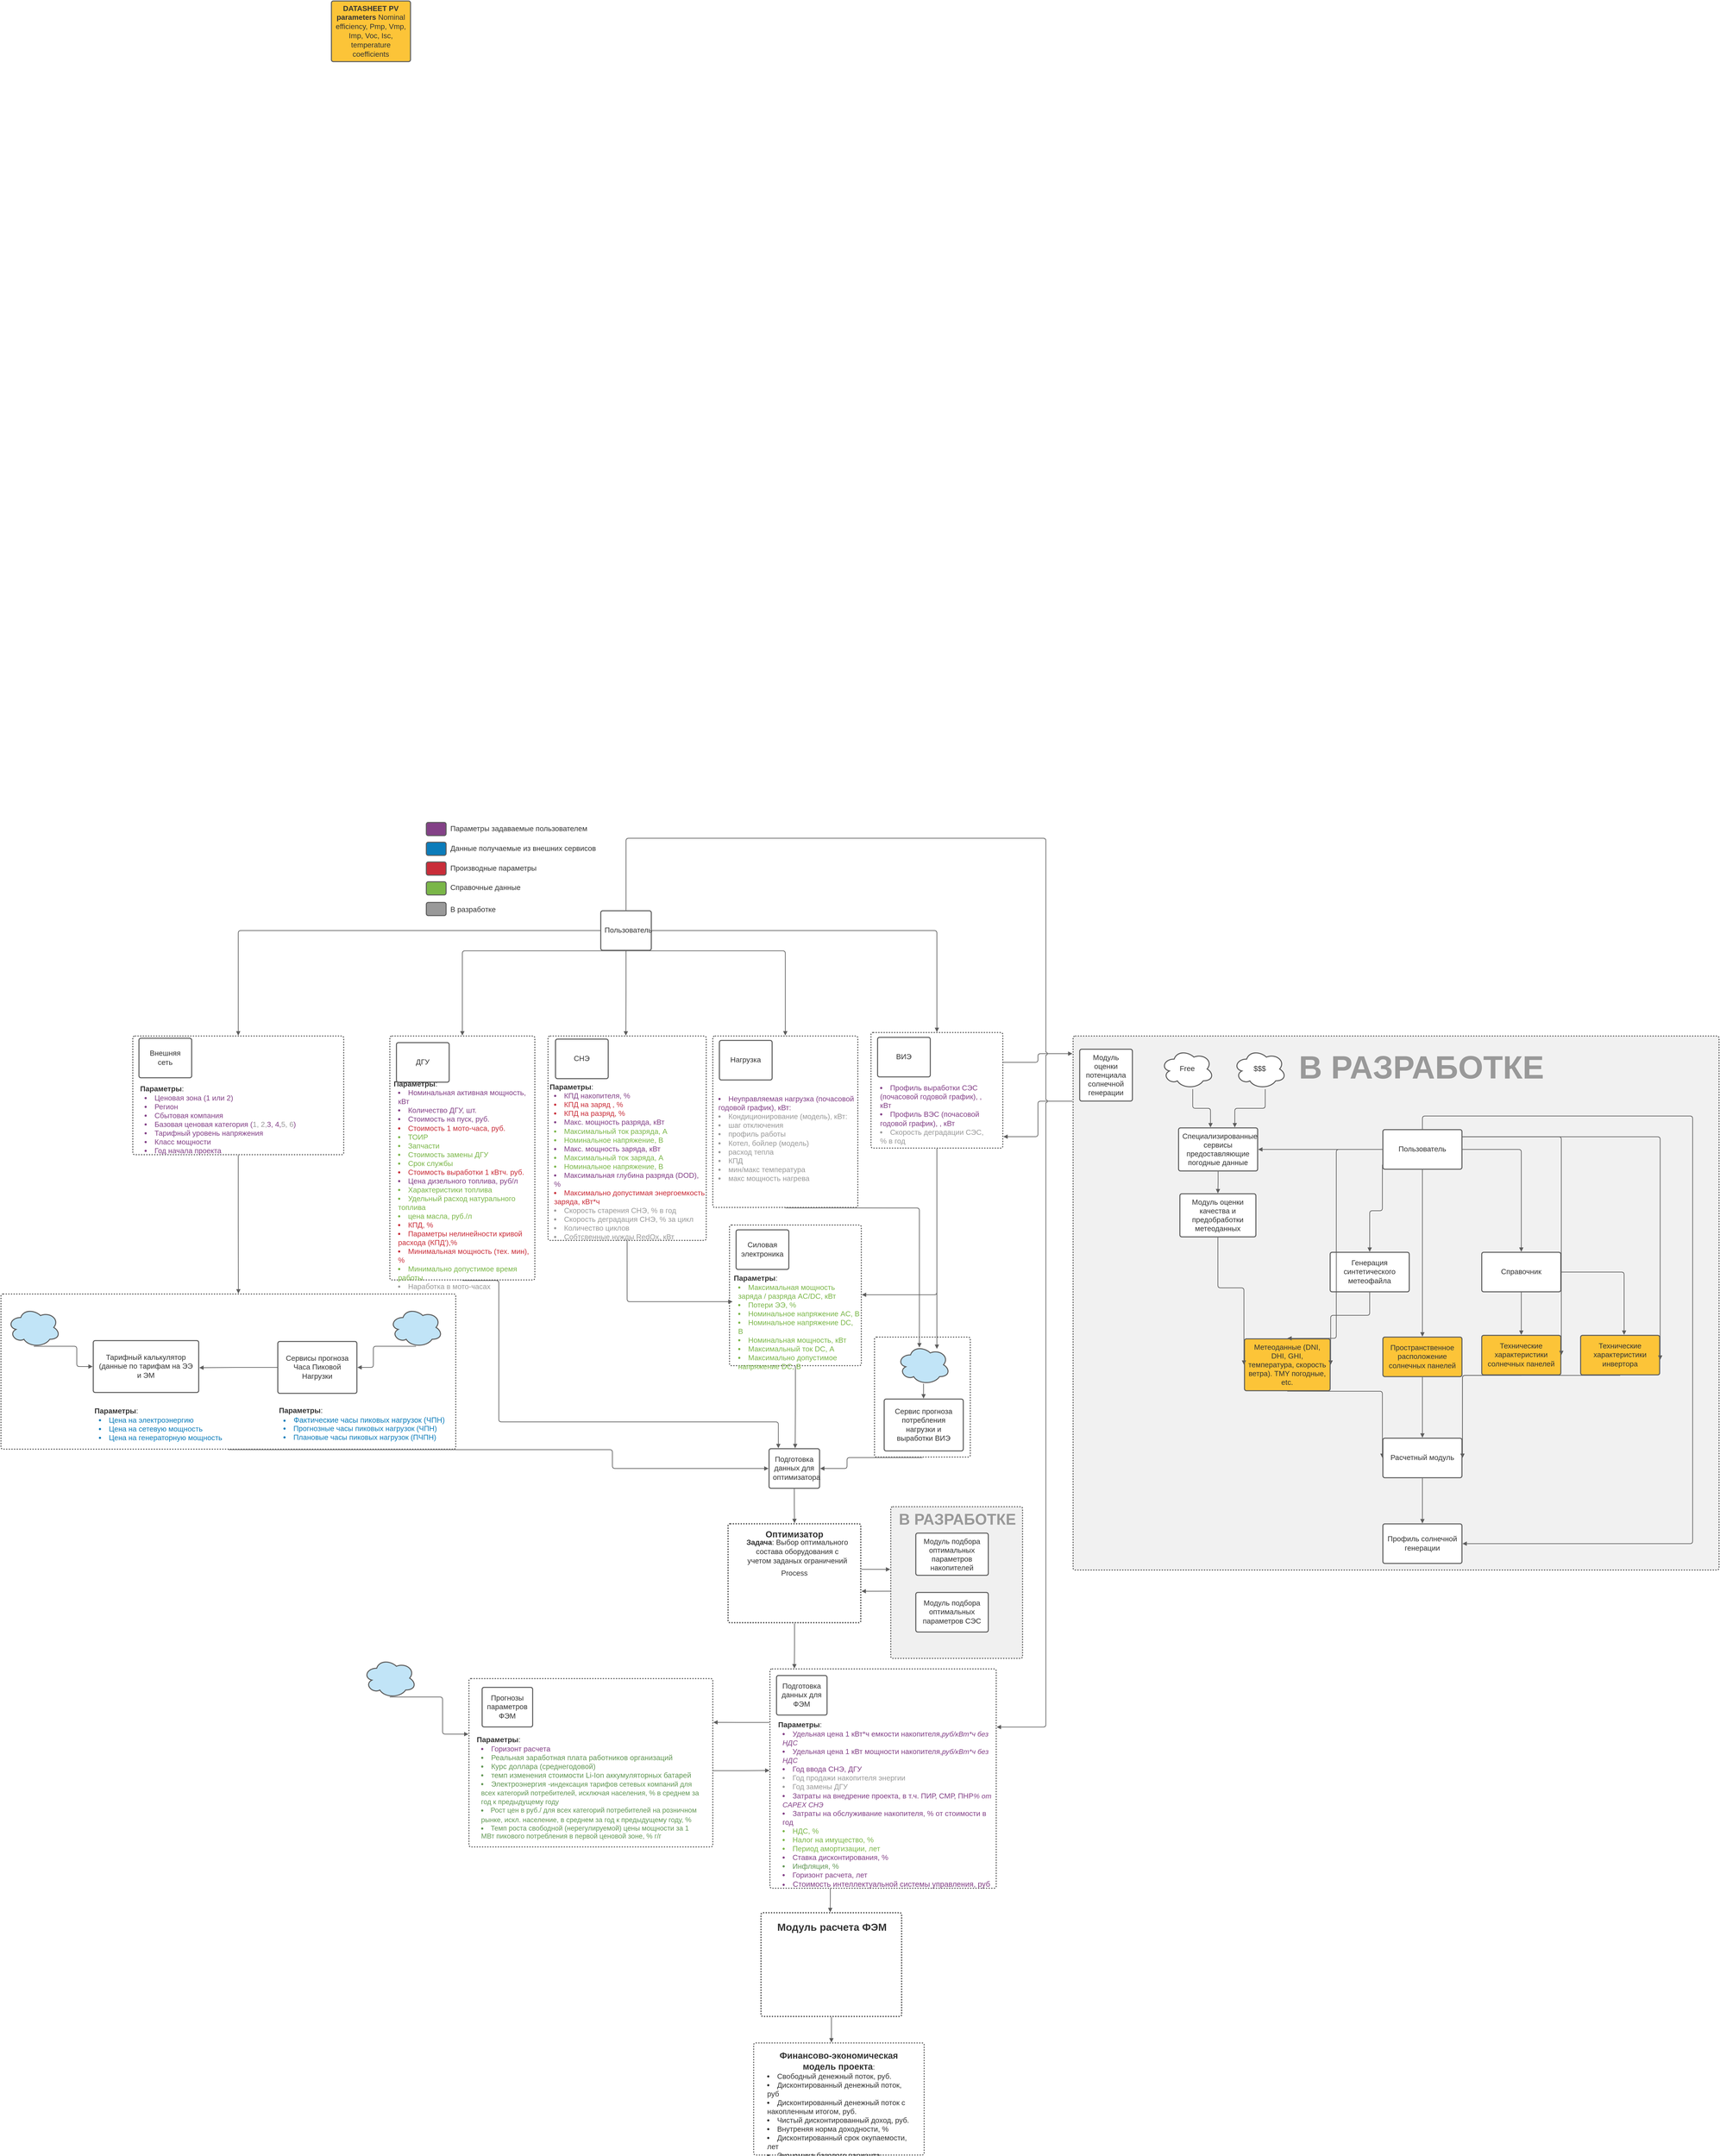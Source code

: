 <mxfile version="20.8.20" type="github">
  <diagram name="Page-1" id="7j1ngm0fmsIptOdnjCNE">
    <mxGraphModel dx="3404" dy="3253" grid="1" gridSize="10" guides="1" tooltips="1" connect="1" arrows="1" fold="1" page="1" pageScale="1" pageWidth="827" pageHeight="1169" math="0" shadow="0">
      <root>
        <mxCell id="0" />
        <mxCell id="1" parent="0" />
        <mxCell id="9sq6c23NFKgK6vMcmQ4V-1" value="" style="html=1;overflow=block;blockSpacing=1;whiteSpace=wrap;fontSize=13;spacing=9;strokeColor=#5e5e5e;strokeOpacity=100;fillOpacity=0;rounded=1;absoluteArcSize=1;arcSize=9;fillColor=#000000;dashed=1;fixDash=1;strokeWidth=3;lucidId=3wAk7zQ8qskn;" vertex="1" parent="1">
          <mxGeometry x="515" y="2595" width="320" height="236" as="geometry" />
        </mxCell>
        <mxCell id="9sq6c23NFKgK6vMcmQ4V-2" value="Process" style="html=1;overflow=block;blockSpacing=1;whiteSpace=wrap;fontSize=16.7;fontColor=#333333;spacing=9;strokeColor=#5e5e5e;strokeOpacity=100;fillOpacity=0;rounded=1;absoluteArcSize=1;arcSize=9;fillColor=#000000;dashed=1;fixDash=1;strokeWidth=3;lucidId=StAkObE~lP-K;" vertex="1" parent="1">
          <mxGeometry x="440" y="1710" width="302" height="225" as="geometry" />
        </mxCell>
        <mxCell id="9sq6c23NFKgK6vMcmQ4V-3" value="" style="html=1;overflow=block;blockSpacing=1;whiteSpace=wrap;fontSize=13;spacing=9;strokeColor=#5e5e5e;strokeOpacity=100;fillOpacity=0;rounded=1;absoluteArcSize=1;arcSize=9;fillColor=#000000;dashed=1;fixDash=1;strokeWidth=2.3;lucidId=_7hksIq2fGhR;" vertex="1" parent="1">
          <mxGeometry x="-330" y="600" width="330" height="555" as="geometry" />
        </mxCell>
        <mxCell id="9sq6c23NFKgK6vMcmQ4V-4" value="" style="html=1;overflow=block;blockSpacing=1;whiteSpace=wrap;fontSize=13;spacing=9;strokeColor=#5e5e5e;strokeOpacity=100;fillOpacity=0;rounded=1;absoluteArcSize=1;arcSize=9;fillColor=#000000;dashed=1;fixDash=1;strokeWidth=2.3;lucidId=t9hkmIDeYAXR;" vertex="1" parent="1">
          <mxGeometry x="443" y="1030" width="300" height="320" as="geometry" />
        </mxCell>
        <mxCell id="9sq6c23NFKgK6vMcmQ4V-5" value="" style="html=1;overflow=block;blockSpacing=1;whiteSpace=wrap;fontSize=13;spacing=9;strokeColor=#5e5e5e;strokeOpacity=100;fillOpacity=0;rounded=1;absoluteArcSize=1;arcSize=9;fillColor=#000000;dashed=1;fixDash=1;strokeWidth=2.3;lucidId=b9hk5UOrEKCi;" vertex="1" parent="1">
          <mxGeometry x="30" y="600" width="360" height="465" as="geometry" />
        </mxCell>
        <mxCell id="9sq6c23NFKgK6vMcmQ4V-6" value="" style="html=1;overflow=block;blockSpacing=1;whiteSpace=wrap;fontSize=13;spacing=9;strokeColor=#5e5e5e;strokeOpacity=100;fillOpacity=0;rounded=1;absoluteArcSize=1;arcSize=9;fillColor=#000000;dashed=1;fixDash=1;strokeWidth=2.3;lucidId=S-hkXcKl7Xl7;" vertex="1" parent="1">
          <mxGeometry x="765" y="592" width="300" height="263" as="geometry" />
        </mxCell>
        <mxCell id="9sq6c23NFKgK6vMcmQ4V-7" value="" style="html=1;overflow=block;blockSpacing=1;whiteSpace=wrap;fontSize=13;spacing=9;strokeColor=#5e5e5e;strokeOpacity=100;fillOpacity=0;rounded=1;absoluteArcSize=1;arcSize=9;fillColor=#000000;dashed=1;fixDash=1;strokeWidth=2.3;lucidId=F.hk3DGBNLS3;" vertex="1" parent="1">
          <mxGeometry x="-915" y="600" width="480" height="270" as="geometry" />
        </mxCell>
        <mxCell id="9sq6c23NFKgK6vMcmQ4V-8" value="" style="html=1;overflow=block;blockSpacing=1;whiteSpace=wrap;fontSize=13;spacing=9;strokeColor=#5e5e5e;strokeOpacity=100;fillOpacity=59;rounded=1;absoluteArcSize=1;arcSize=9;fillColor=#e5e5e5;dashed=1;fixDash=1;strokeWidth=2.3;lucidId=-SxkueI.cJw~;" vertex="1" parent="1">
          <mxGeometry x="810" y="1671" width="300" height="345" as="geometry" />
        </mxCell>
        <mxCell id="9sq6c23NFKgK6vMcmQ4V-9" value="" style="html=1;overflow=block;blockSpacing=1;whiteSpace=wrap;fontSize=13;spacing=9;strokeColor=#5e5e5e;strokeOpacity=100;fillOpacity=0;rounded=1;absoluteArcSize=1;arcSize=9;fillColor=#000000;dashed=1;fixDash=1;strokeWidth=2.3;lucidId=L~hke3-~~X7w;" vertex="1" parent="1">
          <mxGeometry x="535" y="2040" width="515" height="499" as="geometry" />
        </mxCell>
        <mxCell id="9sq6c23NFKgK6vMcmQ4V-10" value="" style="html=1;overflow=block;blockSpacing=1;whiteSpace=wrap;fontSize=13;spacing=9;strokeColor=#5e5e5e;strokeOpacity=100;fillOpacity=55;rounded=1;absoluteArcSize=1;arcSize=9;fillColor=#e5e5e5;dashed=1;fixDash=1;strokeWidth=2.3;lucidId=Kcik5YpUjn-o;" vertex="1" parent="1">
          <mxGeometry x="1225" y="600" width="1470" height="1215" as="geometry" />
        </mxCell>
        <mxCell id="9sq6c23NFKgK6vMcmQ4V-11" value="" style="html=1;overflow=block;blockSpacing=1;whiteSpace=wrap;fontSize=13;spacing=9;strokeColor=#5e5e5e;strokeOpacity=100;fillOpacity=0;rounded=1;absoluteArcSize=1;arcSize=9;fillColor=#000000;dashed=1;fixDash=1;strokeWidth=2.3;lucidId=4.hk9J6-EUs4;" vertex="1" parent="1">
          <mxGeometry x="-1215" y="1187" width="1035" height="353" as="geometry" />
        </mxCell>
        <mxCell id="9sq6c23NFKgK6vMcmQ4V-12" value="" style="html=1;overflow=block;blockSpacing=1;whiteSpace=wrap;fontSize=13;spacing=9;strokeColor=#5e5e5e;strokeOpacity=100;fillOpacity=0;rounded=1;absoluteArcSize=1;arcSize=9;fillColor=#000000;dashed=1;fixDash=1;strokeWidth=2.3;lucidId=J9hk2jhzLQD2;" vertex="1" parent="1">
          <mxGeometry x="405" y="600" width="330" height="390" as="geometry" />
        </mxCell>
        <mxCell id="9sq6c23NFKgK6vMcmQ4V-13" value="" style="html=1;overflow=block;blockSpacing=1;whiteSpace=wrap;shape=image;fontSize=13;spacing=0;strokeColor=none;strokeOpacity=100;strokeWidth=0;image=https://images.lucid.app/images/2542f0c7-aa0a-4503-b6df-01deeedfece4/content;imageAspect=0;lucidId=G.dkYFzZR9EP;" vertex="1" parent="1">
          <mxGeometry x="921" y="604" width="114" height="94" as="geometry" />
        </mxCell>
        <mxCell id="9sq6c23NFKgK6vMcmQ4V-14" value="" style="html=1;overflow=block;blockSpacing=1;whiteSpace=wrap;shape=image;fontSize=13;spacing=0;strokeColor=none;strokeOpacity=100;strokeWidth=0;image=https://images.lucid.app/images/6874c566-2b5a-4d75-ac26-ff3e84c78834/content;imageAspect=0;lucidId=_~dkA7CW-xd0;" vertex="1" parent="1">
          <mxGeometry x="628" y="1041" width="84" height="84" as="geometry" />
        </mxCell>
        <mxCell id="9sq6c23NFKgK6vMcmQ4V-15" value="" style="html=1;overflow=block;blockSpacing=1;whiteSpace=wrap;shape=image;fontSize=13;spacing=0;strokeColor=none;strokeOpacity=100;strokeWidth=0;image=https://images.lucid.app/images/aee48470-7566-44ae-b299-56230bd5e5df/content;imageAspect=0;lucidId=dbekjgRp3Mci;" vertex="1" parent="1">
          <mxGeometry x="-615" y="613" width="153" height="86" as="geometry" />
        </mxCell>
        <mxCell id="9sq6c23NFKgK6vMcmQ4V-16" value="" style="html=1;overflow=block;blockSpacing=1;whiteSpace=wrap;shape=image;fontSize=13;spacing=0;strokeColor=none;strokeOpacity=100;strokeWidth=0;image=https://images.lucid.app/images/af6313d3-89e1-4a76-b820-2b84b0b78f32/content;imageAspect=0;lucidId=SbekU4CAN~GG;" vertex="1" parent="1">
          <mxGeometry x="204" y="619" width="165" height="82" as="geometry" />
        </mxCell>
        <mxCell id="9sq6c23NFKgK6vMcmQ4V-17" value="" style="html=1;overflow=block;blockSpacing=1;whiteSpace=wrap;shape=image;fontSize=13;spacing=0;strokeColor=none;strokeOpacity=100;strokeWidth=0;image=https://images.lucid.app/images/867badc6-87d6-45e8-b799-aadc03054a0c/content;imageAspect=0;lucidId=GcekVW.uf.Bs;" vertex="1" parent="1">
          <mxGeometry x="-165" y="615" width="120" height="120" as="geometry" />
        </mxCell>
        <mxCell id="9sq6c23NFKgK6vMcmQ4V-18" value="Нагрузка " style="html=1;overflow=block;blockSpacing=1;whiteSpace=wrap;fontSize=16.7;fontColor=#333333;spacing=9;strokeColor=#5e5e5e;strokeOpacity=100;rounded=1;absoluteArcSize=1;arcSize=9;strokeWidth=2.3;lucidId=eoekEpk0UQC0;" vertex="1" parent="1">
          <mxGeometry x="420" y="610" width="120" height="90" as="geometry" />
        </mxCell>
        <mxCell id="9sq6c23NFKgK6vMcmQ4V-19" value="Силовая электроника" style="html=1;overflow=block;blockSpacing=1;whiteSpace=wrap;fontSize=16.7;fontColor=#333333;spacing=9;strokeColor=#5e5e5e;strokeOpacity=100;rounded=1;absoluteArcSize=1;arcSize=9;strokeWidth=2.3;lucidId=zoekjRSxB3XX;" vertex="1" parent="1">
          <mxGeometry x="458" y="1041" width="120" height="90" as="geometry" />
        </mxCell>
        <mxCell id="9sq6c23NFKgK6vMcmQ4V-20" value="&lt;div style=&quot;display: flex; justify-content: flex-start; text-align: left; align-items: baseline; font-size: 0; line-height: 1.25;margin-top: -2px;&quot;&gt;&lt;span&gt;&lt;span style=&quot;font-size:16.7px;color:#333333;font-weight: bold;&quot;&gt;Параметры&lt;/span&gt;&lt;span style=&quot;font-size:16.7px;color:#333333;&quot;&gt;:&#xa;&lt;/span&gt;&lt;/span&gt;&lt;/div&gt;&lt;ul style=&quot;margin: 0px; padding-left: 10px;list-style-position: inside; list-style-type:disc&quot;&gt;&lt;li style=&quot;text-align:left;color:#834187;font-size:16.7px;&quot;&gt;&lt;span style=&quot;margin-left: 0px;margin-top: -2px;&quot;&gt;&lt;span style=&quot;font-size:16.7px;&quot;&gt;&lt;span style=&quot;font-size:16.7px;color:#834187;&quot;&gt;Номинальная активная мощность, кВт&lt;/span&gt;&lt;/span&gt;&lt;/span&gt;&lt;/li&gt;&lt;li style=&quot;text-align:left;color:#834187;font-size:16.7px;&quot;&gt;&lt;span style=&quot;margin-left: 0px;margin-top: -2px;&quot;&gt;&lt;span style=&quot;font-size:16.7px;color:#834187;&quot;&gt;Количество ДГУ, шт.&lt;/span&gt;&lt;/span&gt;&lt;/li&gt;&lt;li style=&quot;text-align:left;color:#834187;font-size:16.7px;&quot;&gt;&lt;span style=&quot;margin-left: 0px;margin-top: -2px;&quot;&gt;&lt;span style=&quot;font-size:16.7px;color:#834187;&quot;&gt;Стоимость на пуск, руб.&lt;/span&gt;&lt;/span&gt;&lt;/li&gt;&lt;li style=&quot;text-align:left;color:#c92d39;font-size:16.7px;&quot;&gt;&lt;span style=&quot;margin-left: 0px;margin-top: -2px;&quot;&gt;&lt;span style=&quot;font-size:16.7px;&quot;&gt;&lt;span style=&quot;font-size:16.7px;color:#c92d39;&quot;&gt;Стоимость 1 мото-часа, руб.&lt;/span&gt;&lt;/span&gt;&lt;/span&gt;&lt;/li&gt;&lt;li style=&quot;text-align:left;color:#7ab648;font-size:16.7px;&quot;&gt;&lt;span style=&quot;margin-left: 0px;margin-top: -2px;&quot;&gt;&lt;span style=&quot;font-size:16.7px;&quot;&gt;&lt;span style=&quot;font-size:16.7px;color:#7ab648;&quot;&gt;ТОИР&lt;/span&gt;&lt;/span&gt;&lt;/span&gt;&lt;/li&gt;&lt;li style=&quot;text-align:left;color:#7ab648;font-size:16.7px;&quot;&gt;&lt;span style=&quot;margin-left: 0px;margin-top: -2px;&quot;&gt;&lt;span style=&quot;font-size:16.7px;color:#7ab648;&quot;&gt;Запчасти&lt;/span&gt;&lt;/span&gt;&lt;/li&gt;&lt;li style=&quot;text-align:left;color:#7ab648;font-size:16.7px;&quot;&gt;&lt;span style=&quot;margin-left: 0px;margin-top: -2px;&quot;&gt;&lt;span style=&quot;font-size:16.7px;color:#7ab648;&quot;&gt;Стоимость замены ДГУ&lt;/span&gt;&lt;/span&gt;&lt;/li&gt;&lt;li style=&quot;text-align:left;color:#7ab648;font-size:16.7px;&quot;&gt;&lt;span style=&quot;margin-left: 0px;margin-top: -2px;&quot;&gt;&lt;span style=&quot;font-size:16.7px;color:#7ab648;&quot;&gt;Срок службы&lt;/span&gt;&lt;/span&gt;&lt;/li&gt;&lt;li style=&quot;text-align:left;color:#c92d39;font-size:16.7px;&quot;&gt;&lt;span style=&quot;margin-left: 0px;margin-top: -2px;&quot;&gt;&lt;span style=&quot;font-size:16.7px;&quot;&gt;&lt;span style=&quot;font-size:16.7px;color:#c92d39;&quot;&gt;Стоимость выработки 1 кВтч. руб.&lt;/span&gt;&lt;/span&gt;&lt;/span&gt;&lt;/li&gt;&lt;li style=&quot;text-align:left;color:#834187;font-size:16.7px;&quot;&gt;&lt;span style=&quot;margin-left: 0px;margin-top: -2px;&quot;&gt;&lt;span style=&quot;font-size:16.7px;&quot;&gt;&lt;span style=&quot;font-size:16.7px;color:#834187;&quot;&gt;Цена дизельного топлива, руб/л&lt;/span&gt;&lt;span style=&quot;font-size:16.7px;color:#7ab648;&quot;&gt;&lt;/span&gt;&lt;/span&gt;&lt;/span&gt;&lt;/li&gt;&lt;li style=&quot;text-align:left;color:#7ab648;font-size:16.7px;&quot;&gt;&lt;span style=&quot;margin-left: 0px;margin-top: -2px;&quot;&gt;&lt;span style=&quot;font-size:16.7px;color:#7ab648;&quot;&gt;Характеристики топлива&lt;/span&gt;&lt;/span&gt;&lt;/li&gt;&lt;li style=&quot;text-align:left;color:#7ab648;font-size:16.7px;&quot;&gt;&lt;span style=&quot;margin-left: 0px;margin-top: -2px;&quot;&gt;&lt;span style=&quot;font-size:16.7px;color:#7ab648;&quot;&gt;Удельный расход натурального топлива&lt;/span&gt;&lt;/span&gt;&lt;/li&gt;&lt;li style=&quot;text-align:left;color:#7ab648;font-size:16.7px;&quot;&gt;&lt;span style=&quot;margin-left: 0px;margin-top: -2px;&quot;&gt;&lt;span style=&quot;font-size:16.7px;color:#7ab648;&quot;&gt;цена масла, руб./л&lt;/span&gt;&lt;span style=&quot;font-size:16.7px;color:#834187;&quot;&gt;&lt;/span&gt;&lt;span style=&quot;font-size:16.7px;color:#333333;&quot;&gt;&lt;/span&gt;&lt;/span&gt;&lt;/li&gt;&lt;li style=&quot;text-align:left;color:#c92d39;font-size:16.7px;&quot;&gt;&lt;span style=&quot;margin-left: 0px;margin-top: -2px;&quot;&gt;&lt;span style=&quot;font-size:16.7px;&quot;&gt;&lt;span style=&quot;font-size:16.7px;color:#c92d39;&quot;&gt;КПД, %&lt;/span&gt;&lt;/span&gt;&lt;/span&gt;&lt;/li&gt;&lt;li style=&quot;text-align:left;color:#c92d39;font-size:16.7px;&quot;&gt;&lt;span style=&quot;margin-left: 0px;margin-top: -2px;&quot;&gt;&lt;span style=&quot;font-size:16.7px;color:#c92d39;&quot;&gt;Параметры нелинейности кривой расхода (КПД&#39;),%&lt;/span&gt;&lt;/span&gt;&lt;/li&gt;&lt;li style=&quot;text-align:left;color:#c92d39;font-size:16.7px;&quot;&gt;&lt;span style=&quot;margin-left: 0px;margin-top: -2px;&quot;&gt;&lt;span style=&quot;font-size:16.7px;color:#c92d39;&quot;&gt;Минимальная мощность (тех. мин), %&lt;/span&gt;&lt;span style=&quot;font-size:16.7px;color:#999999;&quot;&gt;&lt;/span&gt;&lt;/span&gt;&lt;/li&gt;&lt;li style=&quot;text-align:left;color:#7ab648;font-size:16.7px;&quot;&gt;&lt;span style=&quot;margin-left: 0px;margin-top: -2px;&quot;&gt;&lt;span style=&quot;font-size:16.7px;&quot;&gt;&lt;span style=&quot;font-size:16.7px;color:#7ab648;&quot;&gt;Минимально допустимое время работы&lt;/span&gt;&lt;/span&gt;&lt;/span&gt;&lt;/li&gt;&lt;li style=&quot;text-align:left;color:#999999;font-size:16.7px;&quot;&gt;&lt;span style=&quot;margin-left: 0px;margin-top: -2px;&quot;&gt;&lt;span style=&quot;font-size:16.7px;&quot;&gt;&lt;span style=&quot;font-size:16.7px;color:#999999;&quot;&gt;Наработка в мото-часах&lt;/span&gt;&lt;/span&gt;&lt;/span&gt;&lt;/li&gt;&lt;/ul&gt;" style="html=1;overflow=block;blockSpacing=1;whiteSpace=wrap;fontSize=13;spacing=3.8;verticalAlign=middle;strokeOpacity=0;fillOpacity=0;rounded=1;absoluteArcSize=1;arcSize=9;fillColor=#ffffff;strokeWidth=2.3;lucidId=mvekmE0KS5Wv;" vertex="1" parent="1">
          <mxGeometry x="-324" y="698" width="330" height="448" as="geometry" />
        </mxCell>
        <mxCell id="9sq6c23NFKgK6vMcmQ4V-21" value="ДГУ" style="html=1;overflow=block;blockSpacing=1;whiteSpace=wrap;fontSize=16.7;fontColor=#333333;spacing=9;strokeColor=#5e5e5e;strokeOpacity=100;rounded=1;absoluteArcSize=1;arcSize=9;strokeWidth=2.3;lucidId=lPek1tHa6tzv;" vertex="1" parent="1">
          <mxGeometry x="-315" y="615" width="120" height="90" as="geometry" />
        </mxCell>
        <mxCell id="9sq6c23NFKgK6vMcmQ4V-22" value="СНЭ" style="html=1;overflow=block;blockSpacing=1;whiteSpace=wrap;fontSize=16.7;fontColor=#333333;spacing=9;strokeColor=#5e5e5e;strokeOpacity=100;rounded=1;absoluteArcSize=1;arcSize=9;strokeWidth=2.3;lucidId=qPekFkqNnNB1;" vertex="1" parent="1">
          <mxGeometry x="47" y="607" width="120" height="90" as="geometry" />
        </mxCell>
        <mxCell id="9sq6c23NFKgK6vMcmQ4V-23" value="Тарифный калькулятор (данные по тарифам на ЭЭ и ЭМ" style="html=1;overflow=block;blockSpacing=1;whiteSpace=wrap;fontSize=16.7;fontColor=#333333;spacing=9;strokeColor=#5e5e5e;strokeOpacity=100;rounded=1;absoluteArcSize=1;arcSize=9;strokeWidth=2.3;lucidId=wQek.yac8C~W;" vertex="1" parent="1">
          <mxGeometry x="-1005" y="1293" width="240" height="118" as="geometry" />
        </mxCell>
        <mxCell id="9sq6c23NFKgK6vMcmQ4V-24" value="Сервисы  прогноза Часа Пиковой Нагрузки " style="html=1;overflow=block;blockSpacing=1;whiteSpace=wrap;fontSize=16.7;fontColor=#333333;spacing=9;strokeColor=#5e5e5e;strokeOpacity=100;rounded=1;absoluteArcSize=1;arcSize=9;strokeWidth=2.3;lucidId=wRekeiGJowTo;" vertex="1" parent="1">
          <mxGeometry x="-585" y="1295" width="180" height="118" as="geometry" />
        </mxCell>
        <mxCell id="9sq6c23NFKgK6vMcmQ4V-25" value="" style="html=1;overflow=block;blockSpacing=1;whiteSpace=wrap;ellipse;shape=cloud;fontSize=13;spacing=3.8;strokeColor=#5e5e5e;strokeOpacity=100;fillOpacity=100;rounded=1;absoluteArcSize=1;arcSize=9;fillColor=#c1e4f7;strokeWidth=2.3;lucidId=~Zekd7jv92eQ;" vertex="1" parent="1">
          <mxGeometry x="-1200" y="1218" width="120" height="90" as="geometry" />
        </mxCell>
        <mxCell id="9sq6c23NFKgK6vMcmQ4V-26" value="Подготовка данных для оптимизатора " style="html=1;overflow=block;blockSpacing=1;whiteSpace=wrap;fontSize=16.7;fontColor=#333333;spacing=9;strokeColor=#5e5e5e;strokeOpacity=100;rounded=1;absoluteArcSize=1;arcSize=9;strokeWidth=2.3;lucidId=U0ekLCVYh4~o;" vertex="1" parent="1">
          <mxGeometry x="533" y="1539" width="115" height="90" as="geometry" />
        </mxCell>
        <mxCell id="9sq6c23NFKgK6vMcmQ4V-27" value="&lt;div style=&quot;display: flex; justify-content: flex-start; text-align: left; align-items: baseline; font-size: 0; line-height: 1.25;margin-top: -2px;&quot;&gt;&lt;span&gt;&lt;span style=&quot;font-size:16.7px;color:#333333;font-weight: bold;&quot;&gt;Параметры&lt;/span&gt;&lt;span style=&quot;font-size:16.7px;color:#333333;&quot;&gt;: &#xa;&lt;/span&gt;&lt;/span&gt;&lt;/div&gt;&lt;ul style=&quot;margin: 0px; padding-left: 10px;list-style-position: inside; list-style-type:disc&quot;&gt;&lt;li style=&quot;text-align:left;color:#0c7cba;font-size:16.7px;&quot;&gt;&lt;span style=&quot;margin-left: 0px;margin-top: -2px;&quot;&gt;&lt;span style=&quot;font-size:16.7px;&quot;&gt;&lt;span style=&quot;font-size:16.7px;color:#0c7cba;&quot;&gt;Цена на электроэнергию&lt;/span&gt;&lt;/span&gt;&lt;/span&gt;&lt;/li&gt;&lt;li style=&quot;text-align:left;color:#0c7cba;font-size:16.7px;&quot;&gt;&lt;span style=&quot;margin-left: 0px;margin-top: -2px;&quot;&gt;&lt;span style=&quot;font-size:16.7px;color:#0c7cba;&quot;&gt;Цена на сетевую мощность&lt;/span&gt;&lt;/span&gt;&lt;/li&gt;&lt;li style=&quot;text-align:left;color:#0c7cba;font-size:16.7px;&quot;&gt;&lt;span style=&quot;margin-left: 0px;margin-top: -2px;&quot;&gt;&lt;span style=&quot;font-size:16.7px;color:#0c7cba;&quot;&gt;Цена на генераторную мощность&lt;/span&gt;&lt;/span&gt;&lt;/li&gt;&lt;/ul&gt;" style="html=1;overflow=block;blockSpacing=1;whiteSpace=wrap;fontSize=13;spacing=3.8;verticalAlign=middle;strokeOpacity=0;fillOpacity=0;rounded=1;absoluteArcSize=1;arcSize=9;fillColor=#ffffff;strokeWidth=2.3;lucidId=o3ekmeC969~o;" vertex="1" parent="1">
          <mxGeometry x="-1005" y="1411" width="466" height="148" as="geometry" />
        </mxCell>
        <mxCell id="9sq6c23NFKgK6vMcmQ4V-28" value="Внешняя сеть" style="html=1;overflow=block;blockSpacing=1;whiteSpace=wrap;fontSize=16.7;fontColor=#333333;spacing=9;strokeColor=#5e5e5e;strokeOpacity=100;rounded=1;absoluteArcSize=1;arcSize=9;strokeWidth=2.3;lucidId=Q7ekmBW96eN7;" vertex="1" parent="1">
          <mxGeometry x="-901" y="605" width="120" height="90" as="geometry" />
        </mxCell>
        <mxCell id="9sq6c23NFKgK6vMcmQ4V-29" value="&lt;div style=&quot;display: flex; justify-content: flex-start; text-align: left; align-items: baseline; font-size: 0; line-height: 1.25;margin-top: -2px;&quot;&gt;&lt;span&gt;&lt;span style=&quot;font-size:16.7px;color:#333333;font-weight: bold;&quot;&gt;Параметры&lt;/span&gt;&lt;span style=&quot;font-size:16.7px;color:#333333;&quot;&gt;: &#xa;&lt;/span&gt;&lt;/span&gt;&lt;/div&gt;&lt;ul style=&quot;margin: 0px; padding-left: 10px;list-style-position: inside; list-style-type:disc&quot;&gt;&lt;li style=&quot;text-align:left;color:#834187;font-size:16.7px;&quot;&gt;&lt;span style=&quot;margin-left: 0px;margin-top: -2px;&quot;&gt;&lt;span style=&quot;font-size:16.7px;&quot;&gt;&lt;span style=&quot;font-size:16.7px;color:#834187;&quot;&gt;Ценовая зона (1 или 2)&lt;/span&gt;&lt;/span&gt;&lt;/span&gt;&lt;/li&gt;&lt;li style=&quot;text-align:left;color:#834187;font-size:16.7px;&quot;&gt;&lt;span style=&quot;margin-left: 0px;margin-top: -2px;&quot;&gt;&lt;span style=&quot;font-size:16.7px;color:#834187;&quot;&gt;Регион&lt;/span&gt;&lt;/span&gt;&lt;/li&gt;&lt;li style=&quot;text-align:left;color:#834187;font-size:16.7px;&quot;&gt;&lt;span style=&quot;margin-left: 0px;margin-top: -2px;&quot;&gt;&lt;span style=&quot;font-size:16.7px;color:#834187;&quot;&gt;Сбытовая компания&lt;/span&gt;&lt;/span&gt;&lt;/li&gt;&lt;li style=&quot;text-align:left;color:#834187;font-size:16.7px;&quot;&gt;&lt;span style=&quot;margin-left: 0px;margin-top: -2px;&quot;&gt;&lt;span style=&quot;font-size:16.7px;color:#834187;&quot;&gt;Базовая ценовая категория (&lt;/span&gt;&lt;span style=&quot;font-size:16.7px;color:#999999;&quot;&gt;1, 2,&lt;/span&gt;&lt;span style=&quot;font-size:16.7px;color:#834187;&quot;&gt;3, 4,&lt;/span&gt;&lt;span style=&quot;font-size:16.7px;color:#999999;&quot;&gt;5, 6&lt;/span&gt;&lt;span style=&quot;font-size:16.7px;color:#834187;&quot;&gt;)&lt;/span&gt;&lt;/span&gt;&lt;/li&gt;&lt;li style=&quot;text-align:left;color:#834187;font-size:16.7px;&quot;&gt;&lt;span style=&quot;margin-left: 0px;margin-top: -2px;&quot;&gt;&lt;span style=&quot;font-size:16.7px;color:#834187;&quot;&gt;Тарифный уровень напряжения&lt;/span&gt;&lt;/span&gt;&lt;/li&gt;&lt;li style=&quot;text-align:left;color:#834187;font-size:16.7px;&quot;&gt;&lt;span style=&quot;margin-left: 0px;margin-top: -2px;&quot;&gt;&lt;span style=&quot;font-size:16.7px;color:#834187;&quot;&gt;Класс мощности&lt;/span&gt;&lt;/span&gt;&lt;/li&gt;&lt;li style=&quot;text-align:left;color:#834187;font-size:16.7px;&quot;&gt;&lt;span style=&quot;margin-left: 0px;margin-top: -2px;&quot;&gt;&lt;span style=&quot;font-size:16.7px;color:#834187;&quot;&gt;Год начала проекта&lt;/span&gt;&lt;span style=&quot;font-size:16.7px;color:#333333;&quot;&gt;&lt;/span&gt;&lt;/span&gt;&lt;/li&gt;&lt;/ul&gt;&lt;div style=&quot;display: flex; justify-content: flex-start; text-align: left; align-items: baseline; font-size: 0; line-height: 1.25;margin-top: -2px;&quot;&gt;&lt;span&gt;&lt;/span&gt;&lt;/div&gt;" style="html=1;overflow=block;blockSpacing=1;whiteSpace=wrap;fontSize=13;spacing=3.8;verticalAlign=middle;strokeOpacity=0;fillOpacity=0;rounded=1;absoluteArcSize=1;arcSize=9;fillColor=#ffffff;strokeWidth=2.3;lucidId=57ekaHlkeXMu;" vertex="1" parent="1">
          <mxGeometry x="-901" y="675" width="481" height="232" as="geometry" />
        </mxCell>
        <mxCell id="9sq6c23NFKgK6vMcmQ4V-30" value="&lt;div style=&quot;display: flex; justify-content: flex-start; text-align: left; align-items: baseline; font-size: 0; line-height: 1.25;margin-top: -2px;&quot;&gt;&lt;span&gt;&lt;span style=&quot;font-size:16.7px;color:#333333;font-weight: bold;&quot;&gt;Параметры&lt;/span&gt;&lt;span style=&quot;font-size:16.7px;color:#333333;&quot;&gt;:&#xa;&lt;/span&gt;&lt;/span&gt;&lt;/div&gt;&lt;ul style=&quot;margin: 0px; padding-left: 10px;list-style-position: inside; list-style-type:disc&quot;&gt;&lt;li style=&quot;text-align:left;color:#834187;font-size:16.7px;&quot;&gt;&lt;span style=&quot;margin-left: 0px;margin-top: -2px;&quot;&gt;&lt;span style=&quot;font-size:16.7px;&quot;&gt;&lt;span style=&quot;font-size:16.7px;color:#834187;&quot;&gt;КПД накопителя, %&lt;/span&gt;&lt;span style=&quot;font-size:16.7px;color:#333333;&quot;&gt;&lt;/span&gt;&lt;/span&gt;&lt;/span&gt;&lt;/li&gt;&lt;li style=&quot;text-align:left;color:#c92d39;font-size:16.7px;&quot;&gt;&lt;span style=&quot;margin-left: 0px;margin-top: -2px;&quot;&gt;&lt;span style=&quot;font-size:16.7px;&quot;&gt;&lt;span style=&quot;font-size:16.7px;color:#c92d39;&quot;&gt;КПД на заряд , %&lt;/span&gt;&lt;/span&gt;&lt;/span&gt;&lt;/li&gt;&lt;li style=&quot;text-align:left;color:#c92d39;font-size:16.7px;&quot;&gt;&lt;span style=&quot;margin-left: 0px;margin-top: -2px;&quot;&gt;&lt;span style=&quot;font-size:16.7px;color:#c92d39;&quot;&gt;КПД на разряд, %&lt;/span&gt;&lt;span style=&quot;font-size:16.7px;color:#333333;&quot;&gt;&lt;/span&gt;&lt;/span&gt;&lt;/li&gt;&lt;li style=&quot;text-align:left;color:#834187;font-size:16.7px;&quot;&gt;&lt;span style=&quot;margin-left: 0px;margin-top: -2px;&quot;&gt;&lt;span style=&quot;font-size:16.7px;&quot;&gt;&lt;span style=&quot;font-size:16.7px;color:#834187;&quot;&gt;Макс. мощность разряда, кВт&lt;/span&gt;&lt;/span&gt;&lt;/span&gt;&lt;/li&gt;&lt;li style=&quot;text-align:left;color:#7ab648;font-size:16.7px;&quot;&gt;&lt;span style=&quot;margin-left: 0px;margin-top: -2px;&quot;&gt;&lt;span style=&quot;font-size:16.7px;&quot;&gt;&lt;span style=&quot;font-size:16.7px;color:#7ab648;&quot;&gt;Максимальный ток разряда, А&lt;/span&gt;&lt;/span&gt;&lt;/span&gt;&lt;/li&gt;&lt;li style=&quot;text-align:left;color:#7ab648;font-size:16.7px;&quot;&gt;&lt;span style=&quot;margin-left: 0px;margin-top: -2px;&quot;&gt;&lt;span style=&quot;font-size:16.7px;color:#7ab648;&quot;&gt;Номинальное напряжение, В&lt;/span&gt;&lt;span style=&quot;font-size:16.7px;color:#834187;&quot;&gt;&lt;/span&gt;&lt;/span&gt;&lt;/li&gt;&lt;li style=&quot;text-align:left;color:#834187;font-size:16.7px;&quot;&gt;&lt;span style=&quot;margin-left: 0px;margin-top: -2px;&quot;&gt;&lt;span style=&quot;font-size:16.7px;color:#834187;&quot;&gt;Макс. мощность заряда, кВт&lt;/span&gt;&lt;/span&gt;&lt;/li&gt;&lt;li style=&quot;text-align:left;color:#7ab648;font-size:16.7px;&quot;&gt;&lt;span style=&quot;margin-left: 0px;margin-top: -2px;&quot;&gt;&lt;span style=&quot;font-size:16.7px;&quot;&gt;&lt;span style=&quot;font-size:16.7px;color:#7ab648;&quot;&gt;Максимальный ток заряда, А&lt;/span&gt;&lt;/span&gt;&lt;/span&gt;&lt;/li&gt;&lt;li style=&quot;text-align:left;color:#7ab648;font-size:16.7px;&quot;&gt;&lt;span style=&quot;margin-left: 0px;margin-top: -2px;&quot;&gt;&lt;span style=&quot;font-size:16.7px;color:#7ab648;&quot;&gt;Номинальное напряжение, В&lt;/span&gt;&lt;/span&gt;&lt;/li&gt;&lt;li style=&quot;text-align:left;color:#834187;font-size:16.7px;&quot;&gt;&lt;span style=&quot;margin-left: 0px;margin-top: -2px;&quot;&gt;&lt;span style=&quot;font-size:16.7px;&quot;&gt;&lt;span style=&quot;font-size:16.7px;color:#834187;&quot;&gt;Максимальная глубина разряда (DOD), %&lt;/span&gt;&lt;span style=&quot;font-size:16.7px;color:#333333;&quot;&gt;&lt;/span&gt;&lt;/span&gt;&lt;/span&gt;&lt;/li&gt;&lt;li style=&quot;text-align:left;color:#c92d39;font-size:16.7px;&quot;&gt;&lt;span style=&quot;margin-left: 0px;margin-top: -2px;&quot;&gt;&lt;span style=&quot;font-size:16.7px;&quot;&gt;&lt;span style=&quot;font-size:16.7px;color:#c92d39;&quot;&gt;Максимально допустимая энергоемкость заряда, кВт*ч&lt;/span&gt;&lt;span style=&quot;font-size:16.7px;color:#c92d39;&quot;&gt;&lt;/span&gt;&lt;/span&gt;&lt;/span&gt;&lt;/li&gt;&lt;li style=&quot;text-align:left;color:#999999;font-size:16.7px;&quot;&gt;&lt;span style=&quot;margin-left: 0px;margin-top: -2px;&quot;&gt;&lt;span style=&quot;font-size:16.7px;&quot;&gt;&lt;span style=&quot;font-size:16.7px;color:#999999;&quot;&gt;Скорость старения СНЭ, % в год&lt;/span&gt;&lt;/span&gt;&lt;/span&gt;&lt;/li&gt;&lt;li style=&quot;text-align:left;color:#999999;font-size:16.7px;&quot;&gt;&lt;span style=&quot;margin-left: 0px;margin-top: -2px;&quot;&gt;&lt;span style=&quot;font-size:16.7px;color:#999999;&quot;&gt;Скорость деградация СНЭ, % за цикл&lt;/span&gt;&lt;/span&gt;&lt;/li&gt;&lt;li style=&quot;text-align:left;color:#999999;font-size:16.7px;&quot;&gt;&lt;span style=&quot;margin-left: 0px;margin-top: -2px;&quot;&gt;&lt;span style=&quot;font-size:16.7px;color:#999999;&quot;&gt;Количество циклов&lt;/span&gt;&lt;/span&gt;&lt;/li&gt;&lt;li style=&quot;text-align:left;color:#999999;font-size:16.7px;&quot;&gt;&lt;span style=&quot;margin-left: 0px;margin-top: -2px;&quot;&gt;&lt;span style=&quot;font-size:16.7px;color:#999999;&quot;&gt;Собтсвенные нужды RedOx, кВт&lt;/span&gt;&lt;/span&gt;&lt;/li&gt;&lt;/ul&gt;" style="html=1;overflow=block;blockSpacing=1;whiteSpace=wrap;fontSize=13;spacing=3.8;verticalAlign=middle;strokeOpacity=0;fillOpacity=0;rounded=1;absoluteArcSize=1;arcSize=9;fillColor=#ffffff;strokeWidth=2.3;lucidId=nnfk.O3M~Lhb;" vertex="1" parent="1">
          <mxGeometry x="31" y="705" width="360" height="234" as="geometry" />
        </mxCell>
        <mxCell id="9sq6c23NFKgK6vMcmQ4V-31" value="ВИЭ" style="html=1;overflow=block;blockSpacing=1;whiteSpace=wrap;fontSize=16.7;fontColor=#333333;spacing=9;strokeColor=#5e5e5e;strokeOpacity=100;rounded=1;absoluteArcSize=1;arcSize=9;strokeWidth=2.3;lucidId=VofkCyWIbXY5;" vertex="1" parent="1">
          <mxGeometry x="780" y="603" width="120" height="90" as="geometry" />
        </mxCell>
        <mxCell id="9sq6c23NFKgK6vMcmQ4V-32" value="&lt;div style=&quot;display: flex; justify-content: flex-start; text-align: left; align-items: baseline; font-size: 0; line-height: 1.25;margin-top: -2px;&quot;&gt;&lt;span&gt;&lt;span style=&quot;font-size:16.7px;color:#333333;font-weight: bold;&quot;&gt;Параметры&lt;/span&gt;&lt;span style=&quot;font-size:16.7px;color:#333333;&quot;&gt;:&#xa;&lt;/span&gt;&lt;/span&gt;&lt;/div&gt;&lt;ul style=&quot;margin: 0px; padding-left: 10px;list-style-position: inside; list-style-type:disc&quot;&gt;&lt;li style=&quot;text-align:left;color:#834187;font-size:16.7px;&quot;&gt;&lt;span style=&quot;margin-left: 0px;margin-top: -2px;&quot;&gt;&lt;span style=&quot;font-size:16.7px;color:#834187;&quot;&gt;Удельная цена 1 кВт*ч емкости накопителя,&lt;/span&gt;&lt;span style=&quot;font-size:16px;color:#834187;font-style: italic;&quot;&gt;руб/кВт*ч без НДС&lt;/span&gt;&lt;span style=&quot;font-size:16.7px;color:#834187;&quot;&gt;&lt;/span&gt;&lt;/span&gt;&lt;/li&gt;&lt;li style=&quot;text-align:left;color:#834187;font-size:16.7px;&quot;&gt;&lt;span style=&quot;margin-left: 0px;margin-top: -2px;&quot;&gt;&lt;span style=&quot;font-size:16.7px;color:#834187;&quot;&gt;Удельная цена 1 кВт мощности накопителя,&lt;/span&gt;&lt;span style=&quot;font-size:16px;color:#834187;font-style: italic;&quot;&gt;руб/кВт*ч без НДС&lt;/span&gt;&lt;span style=&quot;font-size:16.7px;color:#834187;&quot;&gt;&lt;/span&gt;&lt;/span&gt;&lt;/li&gt;&lt;li style=&quot;text-align:left;color:#834187;font-size:16.7px;&quot;&gt;&lt;span style=&quot;margin-left: 0px;margin-top: -2px;&quot;&gt;&lt;span style=&quot;font-size:16.7px;color:#834187;&quot;&gt;Год ввода СНЭ, ДГУ&lt;/span&gt;&lt;/span&gt;&lt;/li&gt;&lt;li style=&quot;text-align:left;color:#999999;font-size:16.7px;&quot;&gt;&lt;span style=&quot;margin-left: 0px;margin-top: -2px;&quot;&gt;&lt;span style=&quot;font-size:16.7px;&quot;&gt;&lt;span style=&quot;font-size:16.7px;color:#999999;&quot;&gt;Год продажи накопителя энергии&lt;/span&gt;&lt;/span&gt;&lt;/span&gt;&lt;/li&gt;&lt;li style=&quot;text-align:left;color:#999999;font-size:16.7px;&quot;&gt;&lt;span style=&quot;margin-left: 0px;margin-top: -2px;&quot;&gt;&lt;span style=&quot;font-size:16.7px;color:#999999;&quot;&gt;Год замены ДГУ&lt;/span&gt;&lt;span style=&quot;font-size:16.7px;color:#7ab648;&quot;&gt;&lt;/span&gt;&lt;/span&gt;&lt;/li&gt;&lt;li style=&quot;text-align:left;color:#834187;font-size:16.7px;&quot;&gt;&lt;span style=&quot;margin-left: 0px;margin-top: -2px;&quot;&gt;&lt;span style=&quot;font-size:16.7px;&quot;&gt;&lt;span style=&quot;font-size:16.7px;color:#834187;&quot;&gt;Затраты на внедрение проекта, в т.ч. ПИР, СМР, ПНР&lt;/span&gt;&lt;span style=&quot;font-size:16px;color:#629755;font-style: italic;&quot;&gt;&lt;/span&gt;&lt;span style=&quot;font-size:16px;color:#834187;font-style: italic;&quot;&gt;% от CAPEX СНЭ&lt;/span&gt;&lt;span style=&quot;font-size:16.7px;color:#834187;&quot;&gt;&lt;/span&gt;&lt;/span&gt;&lt;/span&gt;&lt;/li&gt;&lt;li style=&quot;text-align:left;color:#834187;font-size:16.7px;&quot;&gt;&lt;span style=&quot;margin-left: 0px;margin-top: -2px;&quot;&gt;&lt;span style=&quot;font-size:16.7px;color:#834187;&quot;&gt;Затраты на обслуживание накопителя, % от стоимости в год&lt;/span&gt;&lt;/span&gt;&lt;/li&gt;&lt;li style=&quot;text-align:left;color:#7ab648;font-size:16.7px;&quot;&gt;&lt;span style=&quot;margin-left: 0px;margin-top: -2px;&quot;&gt;&lt;span style=&quot;font-size:16.7px;&quot;&gt;&lt;span style=&quot;font-size:16.7px;color:#7ab648;&quot;&gt;НДС, %&lt;/span&gt;&lt;/span&gt;&lt;/span&gt;&lt;/li&gt;&lt;li style=&quot;text-align:left;color:#7ab648;font-size:16.7px;&quot;&gt;&lt;span style=&quot;margin-left: 0px;margin-top: -2px;&quot;&gt;&lt;span style=&quot;font-size:16.7px;color:#7ab648;&quot;&gt;Налог на имущество, %&lt;/span&gt;&lt;/span&gt;&lt;/li&gt;&lt;li style=&quot;text-align:left;color:#7ab648;font-size:16.7px;&quot;&gt;&lt;span style=&quot;margin-left: 0px;margin-top: -2px;&quot;&gt;&lt;span style=&quot;font-size:16.7px;color:#7ab648;&quot;&gt;Период амортизации, лет&lt;/span&gt;&lt;span style=&quot;font-size:16.7px;color:#c92d39;&quot;&gt;&lt;/span&gt;&lt;/span&gt;&lt;/li&gt;&lt;li style=&quot;text-align:left;color:#834187;font-size:16.7px;&quot;&gt;&lt;span style=&quot;margin-left: 0px;margin-top: -2px;&quot;&gt;&lt;span style=&quot;font-size:16.7px;&quot;&gt;&lt;span style=&quot;font-size:16.7px;color:#834187;&quot;&gt;Ставка дисконтирования, %&lt;/span&gt;&lt;span style=&quot;font-size:16.7px;color:#333333;&quot;&gt;&lt;/span&gt;&lt;/span&gt;&lt;/span&gt;&lt;/li&gt;&lt;li style=&quot;text-align:left;color:#629755;font-size:16.7px;&quot;&gt;&lt;span style=&quot;margin-left: 0px;margin-top: -2px;&quot;&gt;&lt;span style=&quot;font-size:16.7px;&quot;&gt;&lt;span style=&quot;font-size:16.7px;color:#629755;&quot;&gt;Инфляция, %&lt;/span&gt;&lt;span style=&quot;font-size:16.7px;color:#0c7cba;&quot;&gt;&lt;/span&gt;&lt;/span&gt;&lt;/span&gt;&lt;/li&gt;&lt;li style=&quot;text-align:left;color:#834187;font-size:16.7px;&quot;&gt;&lt;span style=&quot;margin-left: 0px;margin-top: -2px;&quot;&gt;&lt;span style=&quot;font-size:16.7px;&quot;&gt;&lt;span style=&quot;font-size:16.7px;color:#834187;&quot;&gt;Горизонт расчета, лет&lt;/span&gt;&lt;/span&gt;&lt;/span&gt;&lt;/li&gt;&lt;li style=&quot;text-align:left;color:#834187;font-size:17.3px;&quot;&gt;&lt;span style=&quot;margin-left: 0px;margin-top: -2px;&quot;&gt;&lt;span style=&quot;font-size:13px;color:#834187;&quot;&gt;&lt;span style=&quot;font-size:17.3px;color:#834187;&quot;&gt;Стоимость интеллектуальной системы управления, руб&lt;/span&gt;&lt;span style=&quot;font-size:14px;color:#834187;&quot;&gt;&lt;/span&gt;&lt;/span&gt;&lt;/span&gt;&lt;/li&gt;&lt;/ul&gt;" style="html=1;overflow=block;blockSpacing=1;whiteSpace=wrap;fontSize=13;spacing=3.8;verticalAlign=middle;strokeOpacity=0;fillOpacity=0;rounded=1;absoluteArcSize=1;arcSize=9;fillColor=#ffffff;strokeWidth=2.3;lucidId=eygkIhlfct7L;" vertex="1" parent="1">
          <mxGeometry x="551" y="2125" width="499" height="450" as="geometry" />
        </mxCell>
        <mxCell id="9sq6c23NFKgK6vMcmQ4V-33" value="&lt;div style=&quot;display: flex; justify-content: flex-start; text-align: left; align-items: baseline; font-size: 0; line-height: 1.25;margin-top: -2px;&quot;&gt;&lt;span&gt;&lt;span style=&quot;font-size:16.7px;color:#333333;font-weight: bold;&quot;&gt;Параметры&lt;/span&gt;&lt;span style=&quot;font-size:16.7px;color:#333333;&quot;&gt;: &#xa;&lt;/span&gt;&lt;/span&gt;&lt;/div&gt;&lt;ul style=&quot;margin: 0px; padding-left: 10px;list-style-position: inside; list-style-type:disc&quot;&gt;&lt;li style=&quot;text-align:left;color:#0c7cba;font-size:17.3px;&quot;&gt;&lt;span style=&quot;margin-left: 0px;margin-top: -2px;&quot;&gt;&lt;span style=&quot;font-size:17.3px;color:#0c7cba;&quot;&gt;Фактические часы пиковых нагрузок (ЧПН)&lt;/span&gt;&lt;span style=&quot;font-size:14px;color:#0c7cba;font-family: Roboto;&quot;&gt;&lt;/span&gt;&lt;/span&gt;&lt;/li&gt;&lt;li style=&quot;text-align:left;color:#0c7cba;font-size:16.7px;&quot;&gt;&lt;span style=&quot;margin-left: 0px;margin-top: -2px;&quot;&gt;&lt;span style=&quot;font-size:13px;color:#0c7cba;&quot;&gt;&lt;span style=&quot;font-size:16.7px;color:#0c7cba;&quot;&gt;Прогнозные часы пиковых нагрузок (ЧПН)&lt;/span&gt;&lt;/span&gt;&lt;/span&gt;&lt;/li&gt;&lt;li style=&quot;text-align:left;color:#0c7cba;font-size:16.7px;&quot;&gt;&lt;span style=&quot;margin-left: 0px;margin-top: -2px;&quot;&gt;&lt;span style=&quot;font-size:16.7px;color:#0c7cba;&quot;&gt;Плановые часы пиковых нагрузок (ПЧПН)&lt;/span&gt;&lt;span style=&quot;font-size:16.7px;color:#333333;&quot;&gt;&lt;/span&gt;&lt;/span&gt;&lt;/li&gt;&lt;/ul&gt;" style="html=1;overflow=block;blockSpacing=1;whiteSpace=wrap;fontSize=13;spacing=3.8;verticalAlign=middle;strokeOpacity=0;fillOpacity=0;rounded=1;absoluteArcSize=1;arcSize=9;fillColor=#ffffff;strokeWidth=2.3;lucidId=Oygk0uwo9Xu7;" vertex="1" parent="1">
          <mxGeometry x="-585" y="1424" width="466" height="120" as="geometry" />
        </mxCell>
        <mxCell id="9sq6c23NFKgK6vMcmQ4V-34" value="&lt;ul style=&quot;margin: 0px; padding-left: 10px;list-style-position: inside; list-style-type:disc&quot;&gt;&lt;li style=&quot;text-align:left;color:#834187;font-size:16.7px;&quot;&gt;&lt;span style=&quot;margin-left: 0px;margin-top: -2px;&quot;&gt;&lt;span style=&quot;font-size:16.7px;color:#834187;&quot;&gt;Профиль выработки СЭС (почасовой годовой график), , кВт&lt;/span&gt;&lt;/span&gt;&lt;/li&gt;&lt;li style=&quot;text-align:left;color:#834187;font-size:16.7px;&quot;&gt;&lt;span style=&quot;margin-left: 0px;margin-top: -2px;&quot;&gt;&lt;span style=&quot;font-size:16.7px;color:#834187;&quot;&gt;Профиль ВЭС (почасовой годовой график), , кВт&lt;/span&gt;&lt;/span&gt;&lt;/li&gt;&lt;li style=&quot;text-align:left;color:#999999;font-size:16.7px;&quot;&gt;&lt;span style=&quot;margin-left: 0px;margin-top: -2px;&quot;&gt;&lt;span style=&quot;font-size:16.7px;&quot;&gt;&lt;span style=&quot;font-size:16.7px;color:#999999;&quot;&gt;Скорость деградации СЭС, % в год&lt;/span&gt;&lt;/span&gt;&lt;/span&gt;&lt;/li&gt;&lt;/ul&gt;" style="html=1;overflow=block;blockSpacing=1;whiteSpace=wrap;fontSize=13;spacing=3.8;strokeOpacity=0;fillOpacity=0;rounded=1;absoluteArcSize=1;arcSize=9;fillColor=#ffffff;strokeWidth=2.3;lucidId=cNhkJLrY1LIh;" vertex="1" parent="1">
          <mxGeometry x="773" y="705" width="270" height="148" as="geometry" />
        </mxCell>
        <mxCell id="9sq6c23NFKgK6vMcmQ4V-35" value="&lt;ul style=&quot;margin: 0px; padding-left: 10px;list-style-position: inside; list-style-type:disc&quot;&gt;&lt;li style=&quot;text-align:left;color:#834187;font-size:16.7px;&quot;&gt;&lt;span style=&quot;margin-left: 0px;margin-top: -2px;&quot;&gt;&lt;span style=&quot;font-size:16.7px;color:#834187;&quot;&gt;Неуправляемая нагрузка (почасовой годовой график), кВт:&lt;/span&gt;&lt;span style=&quot;font-size:16.7px;color:#999999;&quot;&gt;&lt;/span&gt;&lt;/span&gt;&lt;/li&gt;&lt;li style=&quot;text-align:left;color:#999999;font-size:16.7px;&quot;&gt;&lt;span style=&quot;margin-left: 0px;margin-top: -2px;&quot;&gt;&lt;span style=&quot;font-size:16.7px;color:#999999;&quot;&gt;Кондиционирование (модель), кВт:&lt;/span&gt;&lt;/span&gt;&lt;/li&gt;&lt;li style=&quot;text-align:left;color:#999999;font-size:16.7px;&quot;&gt;&lt;span style=&quot;margin-left: 0px;margin-top: -2px;&quot;&gt;&lt;span style=&quot;font-size:16.7px;color:#999999;&quot;&gt;шаг отключения&lt;/span&gt;&lt;/span&gt;&lt;/li&gt;&lt;li style=&quot;text-align:left;color:#999999;font-size:16.7px;&quot;&gt;&lt;span style=&quot;margin-left: 0px;margin-top: -2px;&quot;&gt;&lt;span style=&quot;font-size:16.7px;color:#999999;&quot;&gt;профиль работы&lt;/span&gt;&lt;/span&gt;&lt;/li&gt;&lt;li style=&quot;text-align:left;color:#999999;font-size:16.7px;&quot;&gt;&lt;span style=&quot;margin-left: 0px;margin-top: -2px;&quot;&gt;&lt;span style=&quot;font-size:16.7px;color:#999999;&quot;&gt;Котел, бойлер (модель)&lt;/span&gt;&lt;/span&gt;&lt;/li&gt;&lt;li style=&quot;text-align:left;color:#999999;font-size:16.7px;&quot;&gt;&lt;span style=&quot;margin-left: 0px;margin-top: -2px;&quot;&gt;&lt;span style=&quot;font-size:16.7px;color:#999999;&quot;&gt;расход тепла&lt;/span&gt;&lt;/span&gt;&lt;/li&gt;&lt;li style=&quot;text-align:left;color:#999999;font-size:16.7px;&quot;&gt;&lt;span style=&quot;margin-left: 0px;margin-top: -2px;&quot;&gt;&lt;span style=&quot;font-size:16.7px;color:#999999;&quot;&gt;КПД&lt;/span&gt;&lt;/span&gt;&lt;/li&gt;&lt;li style=&quot;text-align:left;color:#999999;font-size:16.7px;&quot;&gt;&lt;span style=&quot;margin-left: 0px;margin-top: -2px;&quot;&gt;&lt;span style=&quot;font-size:16.7px;color:#999999;&quot;&gt;мин/макс температура&lt;/span&gt;&lt;/span&gt;&lt;/li&gt;&lt;li style=&quot;text-align:left;color:#999999;font-size:16.7px;&quot;&gt;&lt;span style=&quot;margin-left: 0px;margin-top: -2px;&quot;&gt;&lt;span style=&quot;font-size:16.7px;color:#999999;&quot;&gt;макс мощность нагрева&lt;/span&gt;&lt;/span&gt;&lt;/li&gt;&lt;/ul&gt;" style="html=1;overflow=block;blockSpacing=1;whiteSpace=wrap;fontSize=13;spacing=3.8;strokeOpacity=0;fillOpacity=0;rounded=1;absoluteArcSize=1;arcSize=9;fillColor=#ffffff;strokeWidth=2.3;lucidId=FNhksjk4ECOr;" vertex="1" parent="1">
          <mxGeometry x="405" y="730" width="327" height="208" as="geometry" />
        </mxCell>
        <mxCell id="9sq6c23NFKgK6vMcmQ4V-36" value="" style="html=1;overflow=block;blockSpacing=1;whiteSpace=wrap;ellipse;shape=cloud;fontSize=13;spacing=3.8;strokeColor=#5e5e5e;strokeOpacity=100;fillOpacity=100;rounded=1;absoluteArcSize=1;arcSize=9;fillColor=#c1e4f7;strokeWidth=2.3;lucidId=bThkdlcl~Ifw;" vertex="1" parent="1">
          <mxGeometry x="-330" y="1218" width="120" height="90" as="geometry" />
        </mxCell>
        <mxCell id="9sq6c23NFKgK6vMcmQ4V-37" value="&lt;div style=&quot;display: flex; justify-content: flex-start; text-align: left; align-items: baseline; font-size: 0; line-height: 1.25;margin-top: -2px;&quot;&gt;&lt;span&gt;&lt;span style=&quot;font-size:16.7px;color:#333333;font-weight: bold;&quot;&gt;Параметры&lt;/span&gt;&lt;span style=&quot;font-size:16.7px;color:#333333;&quot;&gt;:&#xa;&lt;/span&gt;&lt;/span&gt;&lt;/div&gt;&lt;ul style=&quot;margin: 0px; padding-left: 10px;list-style-position: inside; list-style-type:disc&quot;&gt;&lt;li style=&quot;text-align:left;color:#7ab648;font-size:16.7px;&quot;&gt;&lt;span style=&quot;margin-left: 0px;margin-top: -2px;&quot;&gt;&lt;span style=&quot;font-size:16.7px;&quot;&gt;&lt;span style=&quot;font-size:16.7px;color:#7ab648;&quot;&gt;Максимальная мощность заряда / разряда AC/DC, кВт&lt;/span&gt;&lt;/span&gt;&lt;/span&gt;&lt;/li&gt;&lt;li style=&quot;text-align:left;color:#7ab648;font-size:16.7px;&quot;&gt;&lt;span style=&quot;margin-left: 0px;margin-top: -2px;&quot;&gt;&lt;span style=&quot;font-size:16.7px;color:#7ab648;&quot;&gt;Потери ЭЭ, %&lt;/span&gt;&lt;/span&gt;&lt;/li&gt;&lt;li style=&quot;text-align:left;color:#7ab648;font-size:16.7px;&quot;&gt;&lt;span style=&quot;margin-left: 0px;margin-top: -2px;&quot;&gt;&lt;span style=&quot;font-size:16.7px;color:#7ab648;&quot;&gt;Номинальное напряжение AC, В&lt;/span&gt;&lt;/span&gt;&lt;/li&gt;&lt;li style=&quot;text-align:left;color:#7ab648;font-size:16.7px;&quot;&gt;&lt;span style=&quot;margin-left: 0px;margin-top: -2px;&quot;&gt;&lt;span style=&quot;font-size:16.7px;color:#7ab648;&quot;&gt;Номинальное напряжение DC, В&lt;/span&gt;&lt;/span&gt;&lt;/li&gt;&lt;li style=&quot;text-align:left;color:#7ab648;font-size:16.7px;&quot;&gt;&lt;span style=&quot;margin-left: 0px;margin-top: -2px;&quot;&gt;&lt;span style=&quot;font-size:16.7px;color:#7ab648;&quot;&gt;Номинальная мощность, кВт&lt;/span&gt;&lt;/span&gt;&lt;/li&gt;&lt;li style=&quot;text-align:left;color:#7ab648;font-size:16.7px;&quot;&gt;&lt;span style=&quot;margin-left: 0px;margin-top: -2px;&quot;&gt;&lt;span style=&quot;font-size:16.7px;color:#7ab648;&quot;&gt;Максимальный ток DC, А&lt;/span&gt;&lt;/span&gt;&lt;/li&gt;&lt;li style=&quot;text-align:left;color:#7ab648;font-size:16.7px;&quot;&gt;&lt;span style=&quot;margin-left: 0px;margin-top: -2px;&quot;&gt;&lt;span style=&quot;font-size:16.7px;color:#7ab648;&quot;&gt;Максимально допустимое напряжение DC, В&lt;/span&gt;&lt;/span&gt;&lt;/li&gt;&lt;/ul&gt;" style="html=1;overflow=block;blockSpacing=1;whiteSpace=wrap;fontSize=13;spacing=3.8;verticalAlign=middle;strokeOpacity=0;fillOpacity=0;rounded=1;absoluteArcSize=1;arcSize=9;fillColor=#ffffff;strokeWidth=2.3;lucidId=kZhkRhDx9ksE;" vertex="1" parent="1">
          <mxGeometry x="450" y="1140" width="293" height="197" as="geometry" />
        </mxCell>
        <mxCell id="9sq6c23NFKgK6vMcmQ4V-38" value="Подготовка данных для ФЭМ" style="html=1;overflow=block;blockSpacing=1;whiteSpace=wrap;fontSize=16.7;fontColor=#333333;spacing=9;strokeColor=#5e5e5e;strokeOpacity=100;rounded=1;absoluteArcSize=1;arcSize=9;strokeWidth=2.3;lucidId=b4hkYdYYdHvh;" vertex="1" parent="1">
          <mxGeometry x="550" y="2055" width="115" height="90" as="geometry" />
        </mxCell>
        <mxCell id="9sq6c23NFKgK6vMcmQ4V-39" value="Пользователь" style="html=1;overflow=block;blockSpacing=1;whiteSpace=wrap;fontSize=16.7;fontColor=#333333;spacing=9;strokeColor=#5e5e5e;strokeOpacity=100;rounded=1;absoluteArcSize=1;arcSize=9;strokeWidth=2.3;lucidId=W6hkwNnbR8wN;" vertex="1" parent="1">
          <mxGeometry x="150" y="315" width="115" height="90" as="geometry" />
        </mxCell>
        <mxCell id="9sq6c23NFKgK6vMcmQ4V-40" value="Профиль солнечной генерации " style="html=1;overflow=block;blockSpacing=1;whiteSpace=wrap;fontSize=16.7;fontColor=#333333;spacing=9;strokeColor=#5e5e5e;strokeOpacity=100;rounded=1;absoluteArcSize=1;arcSize=9;strokeWidth=2.3;lucidId=p_hkRFxiG3hB;" vertex="1" parent="1">
          <mxGeometry x="1930" y="1710" width="180" height="90" as="geometry" />
        </mxCell>
        <mxCell id="9sq6c23NFKgK6vMcmQ4V-41" value="Метеоданные (DNI, DHI, GHI, температура, скорость ветра). TMY погодные, etc. " style="html=1;overflow=block;blockSpacing=1;whiteSpace=wrap;fontSize=16.7;fontColor=#333333;spacing=9;strokeColor=#5e5e5e;strokeOpacity=100;fillOpacity=100;rounded=1;absoluteArcSize=1;arcSize=9;fillColor=#fcc438;strokeWidth=2.3;lucidId=p_hkwe-.UPDJ;" vertex="1" parent="1">
          <mxGeometry x="1615" y="1289" width="195" height="118" as="geometry" />
        </mxCell>
        <mxCell id="9sq6c23NFKgK6vMcmQ4V-42" value="Технические характеристики солнечных панелей" style="html=1;overflow=block;blockSpacing=1;whiteSpace=wrap;fontSize=16.7;fontColor=#333333;spacing=9;strokeColor=#5e5e5e;strokeOpacity=100;fillOpacity=100;rounded=1;absoluteArcSize=1;arcSize=9;fillColor=#fcc438;strokeWidth=2.3;lucidId=p_hkx8b~lON6;" vertex="1" parent="1">
          <mxGeometry x="2155" y="1281" width="180" height="90" as="geometry" />
        </mxCell>
        <mxCell id="9sq6c23NFKgK6vMcmQ4V-43" value="Генерация синтетического метеофайла" style="html=1;overflow=block;blockSpacing=1;whiteSpace=wrap;fontSize=16.7;fontColor=#333333;spacing=9;strokeColor=#5e5e5e;strokeOpacity=100;rounded=1;absoluteArcSize=1;arcSize=9;strokeWidth=2.3;lucidId=p_hkio9KcXf3;" vertex="1" parent="1">
          <mxGeometry x="1810" y="1092" width="180" height="90" as="geometry" />
        </mxCell>
        <mxCell id="9sq6c23NFKgK6vMcmQ4V-44" value="" style="html=1;jettySize=18;whiteSpace=wrap;fontSize=13;strokeColor=#5E5E5E;strokeWidth=1.5;rounded=1;arcSize=12;edgeStyle=orthogonalEdgeStyle;startArrow=none;endArrow=block;endFill=1;exitX=0.5;exitY=1.012;exitPerimeter=0;entryX=1.006;entryY=0.5;entryPerimeter=0;lucidId=p_hkyGwb.FKF;" edge="1" parent="1" source="9sq6c23NFKgK6vMcmQ4V-43" target="9sq6c23NFKgK6vMcmQ4V-41">
          <mxGeometry width="100" height="100" relative="1" as="geometry">
            <Array as="points" />
          </mxGeometry>
        </mxCell>
        <mxCell id="9sq6c23NFKgK6vMcmQ4V-45" value="" style="html=1;jettySize=18;whiteSpace=wrap;fontSize=13;strokeColor=#5E5E5E;strokeWidth=1.5;rounded=1;arcSize=12;edgeStyle=orthogonalEdgeStyle;startArrow=none;endArrow=block;endFill=1;exitX=0.5;exitY=1.01;exitPerimeter=0;entryX=-0.006;entryY=0.5;entryPerimeter=0;lucidId=p_hkZGA4wvDy;" edge="1" parent="1" source="9sq6c23NFKgK6vMcmQ4V-41" target="9sq6c23NFKgK6vMcmQ4V-64">
          <mxGeometry width="100" height="100" relative="1" as="geometry">
            <Array as="points" />
          </mxGeometry>
        </mxCell>
        <mxCell id="9sq6c23NFKgK6vMcmQ4V-46" value="Пользователь" style="html=1;overflow=block;blockSpacing=1;whiteSpace=wrap;fontSize=16.7;fontColor=#333333;spacing=9;strokeColor=#5e5e5e;strokeOpacity=100;rounded=1;absoluteArcSize=1;arcSize=9;strokeWidth=2.3;lucidId=p_hkfByASdXn;" vertex="1" parent="1">
          <mxGeometry x="1930" y="813" width="180" height="90" as="geometry" />
        </mxCell>
        <mxCell id="9sq6c23NFKgK6vMcmQ4V-47" value="Справочник " style="html=1;overflow=block;blockSpacing=1;whiteSpace=wrap;fontSize=16.7;fontColor=#333333;spacing=9;strokeColor=#5e5e5e;strokeOpacity=100;rounded=1;absoluteArcSize=1;arcSize=9;strokeWidth=2.3;lucidId=p_hkWphWK6v5;" vertex="1" parent="1">
          <mxGeometry x="2155" y="1092" width="180" height="90" as="geometry" />
        </mxCell>
        <mxCell id="9sq6c23NFKgK6vMcmQ4V-48" value="Пространственное расположение солнечных панелей " style="html=1;overflow=block;blockSpacing=1;whiteSpace=wrap;fontSize=16.7;fontColor=#333333;spacing=9;strokeColor=#5e5e5e;strokeOpacity=100;fillOpacity=100;rounded=1;absoluteArcSize=1;arcSize=9;fillColor=#fcc438;strokeWidth=2.3;lucidId=p_hkKkJ_RMpx;" vertex="1" parent="1">
          <mxGeometry x="1930" y="1285" width="180" height="90" as="geometry" />
        </mxCell>
        <mxCell id="9sq6c23NFKgK6vMcmQ4V-49" value="" style="html=1;jettySize=18;whiteSpace=wrap;fontSize=13;strokeColor=#5E5E5E;strokeWidth=1.5;rounded=1;arcSize=12;edgeStyle=orthogonalEdgeStyle;startArrow=none;endArrow=block;endFill=1;exitX=-0.006;exitY=0.887;exitPerimeter=0;entryX=0.5;entryY=-0.012;entryPerimeter=0;lucidId=p_hk5cc1IsCT;" edge="1" parent="1" source="9sq6c23NFKgK6vMcmQ4V-46" target="9sq6c23NFKgK6vMcmQ4V-43">
          <mxGeometry width="100" height="100" relative="1" as="geometry">
            <Array as="points" />
          </mxGeometry>
        </mxCell>
        <mxCell id="9sq6c23NFKgK6vMcmQ4V-50" value="" style="html=1;jettySize=18;whiteSpace=wrap;fontSize=13;strokeColor=#5E5E5E;strokeWidth=1.5;rounded=1;arcSize=12;edgeStyle=orthogonalEdgeStyle;startArrow=none;endArrow=block;endFill=1;exitX=-0.006;exitY=0.5;exitPerimeter=0;entryX=0.5;entryY=-0.01;entryPerimeter=0;lucidId=p_hkotvwU.ru;" edge="1" parent="1" source="9sq6c23NFKgK6vMcmQ4V-46" target="9sq6c23NFKgK6vMcmQ4V-41">
          <mxGeometry width="100" height="100" relative="1" as="geometry">
            <Array as="points">
              <mxPoint x="1824" y="858" />
            </Array>
          </mxGeometry>
        </mxCell>
        <mxCell id="9sq6c23NFKgK6vMcmQ4V-51" value="" style="html=1;jettySize=18;whiteSpace=wrap;fontSize=13;strokeColor=#5E5E5E;strokeWidth=1.5;rounded=1;arcSize=12;edgeStyle=orthogonalEdgeStyle;startArrow=none;endArrow=block;endFill=1;exitX=1.006;exitY=0.5;exitPerimeter=0;entryX=0.5;entryY=-0.012;entryPerimeter=0;lucidId=p_hkl2Ku69Yz;" edge="1" parent="1" source="9sq6c23NFKgK6vMcmQ4V-46" target="9sq6c23NFKgK6vMcmQ4V-47">
          <mxGeometry width="100" height="100" relative="1" as="geometry">
            <Array as="points" />
          </mxGeometry>
        </mxCell>
        <mxCell id="9sq6c23NFKgK6vMcmQ4V-52" value="" style="html=1;jettySize=18;whiteSpace=wrap;fontSize=13;strokeColor=#5E5E5E;strokeWidth=1.5;rounded=1;arcSize=12;edgeStyle=orthogonalEdgeStyle;startArrow=none;endArrow=block;endFill=1;exitX=0.5;exitY=1.012;exitPerimeter=0;entryX=0.5;entryY=-0.012;entryPerimeter=0;lucidId=p_hkcA4kw3-b;" edge="1" parent="1" source="9sq6c23NFKgK6vMcmQ4V-46" target="9sq6c23NFKgK6vMcmQ4V-48">
          <mxGeometry width="100" height="100" relative="1" as="geometry">
            <Array as="points" />
          </mxGeometry>
        </mxCell>
        <mxCell id="9sq6c23NFKgK6vMcmQ4V-53" value="" style="html=1;jettySize=18;whiteSpace=wrap;fontSize=13;strokeColor=#5E5E5E;strokeWidth=1.5;rounded=1;arcSize=12;edgeStyle=orthogonalEdgeStyle;startArrow=none;endArrow=block;endFill=1;exitX=0.5;exitY=1.012;exitPerimeter=0;entryX=0.5;entryY=-0.012;entryPerimeter=0;lucidId=p_hkuex-OJm-;" edge="1" parent="1" source="9sq6c23NFKgK6vMcmQ4V-47" target="9sq6c23NFKgK6vMcmQ4V-42">
          <mxGeometry width="100" height="100" relative="1" as="geometry">
            <Array as="points" />
          </mxGeometry>
        </mxCell>
        <mxCell id="9sq6c23NFKgK6vMcmQ4V-54" value="" style="html=1;jettySize=18;whiteSpace=wrap;fontSize=13;strokeColor=#5E5E5E;strokeWidth=1.5;rounded=1;arcSize=12;edgeStyle=orthogonalEdgeStyle;startArrow=none;endArrow=block;endFill=1;exitX=0.5;exitY=1.012;exitPerimeter=0;entryX=0.5;entryY=-0.012;entryPerimeter=0;lucidId=p_hkGKaRXvey;" edge="1" parent="1" source="9sq6c23NFKgK6vMcmQ4V-48" target="9sq6c23NFKgK6vMcmQ4V-64">
          <mxGeometry width="100" height="100" relative="1" as="geometry">
            <Array as="points" />
          </mxGeometry>
        </mxCell>
        <mxCell id="9sq6c23NFKgK6vMcmQ4V-55" value="" style="html=1;jettySize=18;whiteSpace=wrap;fontSize=13;strokeColor=#5E5E5E;strokeWidth=1.5;rounded=1;arcSize=12;edgeStyle=orthogonalEdgeStyle;startArrow=none;endArrow=block;endFill=1;exitX=0.5;exitY=1.012;exitPerimeter=0;entryX=1.006;entryY=0.5;entryPerimeter=0;lucidId=p_hkeNy.KBKu;" edge="1" parent="1" source="9sq6c23NFKgK6vMcmQ4V-42" target="9sq6c23NFKgK6vMcmQ4V-64">
          <mxGeometry width="100" height="100" relative="1" as="geometry">
            <Array as="points" />
          </mxGeometry>
        </mxCell>
        <mxCell id="9sq6c23NFKgK6vMcmQ4V-56" value="" style="html=1;jettySize=18;whiteSpace=wrap;fontSize=13;strokeColor=#5E5E5E;strokeWidth=1.5;rounded=1;arcSize=12;edgeStyle=orthogonalEdgeStyle;startArrow=none;endArrow=block;endFill=1;exitX=0.5;exitY=-0.012;exitPerimeter=0;entryX=1.006;entryY=0.5;entryPerimeter=0;lucidId=p_hkrRN7HwnY;" edge="1" parent="1" source="9sq6c23NFKgK6vMcmQ4V-46" target="9sq6c23NFKgK6vMcmQ4V-40">
          <mxGeometry width="100" height="100" relative="1" as="geometry">
            <Array as="points">
              <mxPoint x="2020" y="782" />
              <mxPoint x="2635" y="782" />
              <mxPoint x="2635" y="1755" />
            </Array>
          </mxGeometry>
        </mxCell>
        <mxCell id="9sq6c23NFKgK6vMcmQ4V-57" value="Модуль оценки качества и предобработки метеоданных" style="html=1;overflow=block;blockSpacing=1;whiteSpace=wrap;fontSize=16.7;fontColor=#333333;spacing=9;strokeColor=#5e5e5e;strokeOpacity=100;rounded=1;absoluteArcSize=1;arcSize=9;strokeWidth=2.3;lucidId=p_hkfyU7pD6A;" vertex="1" parent="1">
          <mxGeometry x="1468" y="959" width="173" height="98" as="geometry" />
        </mxCell>
        <mxCell id="9sq6c23NFKgK6vMcmQ4V-58" value="Специализированные сервисы предоставляющие погодные данные " style="html=1;overflow=block;blockSpacing=1;whiteSpace=wrap;fontSize=16.7;fontColor=#333333;spacing=9;strokeColor=#5e5e5e;strokeOpacity=100;rounded=1;absoluteArcSize=1;arcSize=9;strokeWidth=2.3;lucidId=p_hkSg.JwM9O;" vertex="1" parent="1">
          <mxGeometry x="1465" y="809" width="180" height="98" as="geometry" />
        </mxCell>
        <mxCell id="9sq6c23NFKgK6vMcmQ4V-59" value="" style="html=1;jettySize=18;whiteSpace=wrap;fontSize=13;strokeColor=#5E5E5E;strokeWidth=1.5;rounded=1;arcSize=12;edgeStyle=orthogonalEdgeStyle;startArrow=none;endArrow=block;endFill=1;exitX=0.602;exitY=1.01;exitPerimeter=0;entryX=0.404;entryY=-0.011;entryPerimeter=0;lucidId=p_hkN6QDuLmq;" edge="1" parent="1" source="9sq6c23NFKgK6vMcmQ4V-104" target="9sq6c23NFKgK6vMcmQ4V-58">
          <mxGeometry width="100" height="100" relative="1" as="geometry">
            <Array as="points" />
          </mxGeometry>
        </mxCell>
        <mxCell id="9sq6c23NFKgK6vMcmQ4V-60" value="" style="html=1;jettySize=18;whiteSpace=wrap;fontSize=13;strokeColor=#5E5E5E;strokeWidth=1.5;rounded=1;arcSize=12;edgeStyle=orthogonalEdgeStyle;startArrow=none;endArrow=block;endFill=1;exitX=0.602;exitY=1.01;exitPerimeter=0;entryX=0.711;entryY=-0.011;entryPerimeter=0;lucidId=p_hkAgZo6x.p;" edge="1" parent="1" source="9sq6c23NFKgK6vMcmQ4V-105" target="9sq6c23NFKgK6vMcmQ4V-58">
          <mxGeometry width="100" height="100" relative="1" as="geometry">
            <Array as="points" />
          </mxGeometry>
        </mxCell>
        <mxCell id="9sq6c23NFKgK6vMcmQ4V-61" value="" style="html=1;jettySize=18;whiteSpace=wrap;fontSize=13;strokeColor=#5E5E5E;strokeWidth=1.5;rounded=1;arcSize=12;edgeStyle=orthogonalEdgeStyle;startArrow=none;endArrow=block;endFill=1;exitX=0.5;exitY=1.011;exitPerimeter=0;entryX=0.5;entryY=-0.011;entryPerimeter=0;lucidId=p_hkTAnYSpGn;" edge="1" parent="1" source="9sq6c23NFKgK6vMcmQ4V-58" target="9sq6c23NFKgK6vMcmQ4V-57">
          <mxGeometry width="100" height="100" relative="1" as="geometry">
            <Array as="points" />
          </mxGeometry>
        </mxCell>
        <mxCell id="9sq6c23NFKgK6vMcmQ4V-62" value="" style="html=1;jettySize=18;whiteSpace=wrap;fontSize=13;strokeColor=#5E5E5E;strokeWidth=1.5;rounded=1;arcSize=12;edgeStyle=orthogonalEdgeStyle;startArrow=none;endArrow=block;endFill=1;exitX=-0.006;exitY=0.5;exitPerimeter=0;entryX=1.006;entryY=0.5;entryPerimeter=0;lucidId=p_hkU3PQYJ~L;" edge="1" parent="1" source="9sq6c23NFKgK6vMcmQ4V-46" target="9sq6c23NFKgK6vMcmQ4V-58">
          <mxGeometry width="100" height="100" relative="1" as="geometry">
            <Array as="points" />
          </mxGeometry>
        </mxCell>
        <mxCell id="9sq6c23NFKgK6vMcmQ4V-63" value="" style="html=1;jettySize=18;whiteSpace=wrap;fontSize=13;strokeColor=#5E5E5E;strokeWidth=1.5;rounded=1;arcSize=12;edgeStyle=orthogonalEdgeStyle;startArrow=none;endArrow=block;endFill=1;exitX=0.5;exitY=1.011;exitPerimeter=0;entryX=-0.006;entryY=0.5;entryPerimeter=0;lucidId=p_hkHphp.eKC;" edge="1" parent="1" source="9sq6c23NFKgK6vMcmQ4V-57" target="9sq6c23NFKgK6vMcmQ4V-41">
          <mxGeometry width="100" height="100" relative="1" as="geometry">
            <Array as="points" />
          </mxGeometry>
        </mxCell>
        <mxCell id="9sq6c23NFKgK6vMcmQ4V-64" value="Расчетный модуль" style="html=1;overflow=block;blockSpacing=1;whiteSpace=wrap;fontSize=16.7;fontColor=#333333;spacing=9;strokeColor=#5e5e5e;strokeOpacity=100;rounded=1;absoluteArcSize=1;arcSize=9;strokeWidth=2.3;lucidId=p_hktkfly756;" vertex="1" parent="1">
          <mxGeometry x="1930" y="1515" width="180" height="90" as="geometry" />
        </mxCell>
        <mxCell id="9sq6c23NFKgK6vMcmQ4V-65" value="Технические характеристики инвертора" style="html=1;overflow=block;blockSpacing=1;whiteSpace=wrap;fontSize=16.7;fontColor=#333333;spacing=9;strokeColor=#5e5e5e;strokeOpacity=100;fillOpacity=100;rounded=1;absoluteArcSize=1;arcSize=9;fillColor=#fcc438;strokeWidth=2.3;lucidId=p_hkDjCIE7XS;" vertex="1" parent="1">
          <mxGeometry x="2380" y="1281" width="180" height="90" as="geometry" />
        </mxCell>
        <mxCell id="9sq6c23NFKgK6vMcmQ4V-66" value="" style="html=1;jettySize=18;whiteSpace=wrap;fontSize=13;strokeColor=#5E5E5E;strokeWidth=1.5;rounded=1;arcSize=12;edgeStyle=orthogonalEdgeStyle;startArrow=none;endArrow=block;endFill=1;exitX=1.006;exitY=0.5;exitPerimeter=0;entryX=0.55;entryY=-0.012;entryPerimeter=0;lucidId=p_hk9D0WEUTX;" edge="1" parent="1" source="9sq6c23NFKgK6vMcmQ4V-47" target="9sq6c23NFKgK6vMcmQ4V-65">
          <mxGeometry width="100" height="100" relative="1" as="geometry">
            <Array as="points" />
          </mxGeometry>
        </mxCell>
        <mxCell id="9sq6c23NFKgK6vMcmQ4V-67" value="" style="html=1;jettySize=18;whiteSpace=wrap;fontSize=13;strokeColor=#5E5E5E;strokeWidth=1.5;rounded=1;arcSize=12;edgeStyle=orthogonalEdgeStyle;startArrow=none;endArrow=block;endFill=1;exitX=1.006;exitY=0.181;exitPerimeter=0;entryX=1.006;entryY=0.619;entryPerimeter=0;lucidId=p_hkyqHI~s1i;" edge="1" parent="1" source="9sq6c23NFKgK6vMcmQ4V-46" target="9sq6c23NFKgK6vMcmQ4V-65">
          <mxGeometry width="100" height="100" relative="1" as="geometry">
            <Array as="points" />
          </mxGeometry>
        </mxCell>
        <mxCell id="9sq6c23NFKgK6vMcmQ4V-68" value="" style="html=1;jettySize=18;whiteSpace=wrap;fontSize=13;strokeColor=#5E5E5E;strokeWidth=1.5;rounded=1;arcSize=12;edgeStyle=orthogonalEdgeStyle;startArrow=none;endArrow=block;endFill=1;exitX=1.006;exitY=0.181;exitPerimeter=0;entryX=1.006;entryY=0.5;entryPerimeter=0;lucidId=p_hkzlgVqbPN;" edge="1" parent="1" source="9sq6c23NFKgK6vMcmQ4V-46" target="9sq6c23NFKgK6vMcmQ4V-42">
          <mxGeometry width="100" height="100" relative="1" as="geometry">
            <Array as="points" />
          </mxGeometry>
        </mxCell>
        <mxCell id="9sq6c23NFKgK6vMcmQ4V-69" value="" style="html=1;jettySize=18;whiteSpace=wrap;fontSize=13;strokeColor=#5E5E5E;strokeWidth=1.5;rounded=1;arcSize=12;edgeStyle=orthogonalEdgeStyle;startArrow=none;endArrow=block;endFill=1;exitX=0.5;exitY=1.012;exitPerimeter=0;entryX=0.5;entryY=-0.012;entryPerimeter=0;lucidId=p_hkVWmEuyZr;" edge="1" parent="1" source="9sq6c23NFKgK6vMcmQ4V-64" target="9sq6c23NFKgK6vMcmQ4V-40">
          <mxGeometry width="100" height="100" relative="1" as="geometry">
            <Array as="points" />
          </mxGeometry>
        </mxCell>
        <mxCell id="9sq6c23NFKgK6vMcmQ4V-70" value="" style="html=1;jettySize=18;whiteSpace=wrap;fontSize=13;strokeColor=#5E5E5E;strokeWidth=1.5;rounded=1;arcSize=12;edgeStyle=orthogonalEdgeStyle;startArrow=none;endArrow=block;endFill=1;exitX=0.5;exitY=1.012;exitPerimeter=0;entryX=1.006;entryY=0.5;entryPerimeter=0;lucidId=p_hk0rcbnKMa;" edge="1" parent="1" source="9sq6c23NFKgK6vMcmQ4V-65" target="9sq6c23NFKgK6vMcmQ4V-64">
          <mxGeometry width="100" height="100" relative="1" as="geometry">
            <Array as="points" />
          </mxGeometry>
        </mxCell>
        <mxCell id="9sq6c23NFKgK6vMcmQ4V-71" value="Модуль оценки потенциала солнечной генерации " style="html=1;overflow=block;blockSpacing=1;whiteSpace=wrap;fontSize=16.7;fontColor=#333333;spacing=9;strokeColor=#5e5e5e;strokeOpacity=100;rounded=1;absoluteArcSize=1;arcSize=9;strokeWidth=2.3;lucidId=~bikI6FK4WPe;" vertex="1" parent="1">
          <mxGeometry x="1240" y="630" width="120" height="118" as="geometry" />
        </mxCell>
        <mxCell id="9sq6c23NFKgK6vMcmQ4V-72" value="" style="html=1;jettySize=18;whiteSpace=wrap;fontSize=13;strokeColor=#5E5E5E;strokeWidth=1.5;rounded=1;arcSize=12;edgeStyle=orthogonalEdgeStyle;startArrow=none;endArrow=block;endFill=1;exitX=-0.01;exitY=0.5;exitPerimeter=0;entryX=0.5;entryY=-0.004;entryPerimeter=0;lucidId=Weik8VQ_PrUZ;" edge="1" parent="1" source="9sq6c23NFKgK6vMcmQ4V-39" target="9sq6c23NFKgK6vMcmQ4V-7">
          <mxGeometry width="100" height="100" relative="1" as="geometry">
            <Array as="points" />
          </mxGeometry>
        </mxCell>
        <mxCell id="9sq6c23NFKgK6vMcmQ4V-73" value="" style="html=1;jettySize=18;whiteSpace=wrap;fontSize=13;strokeColor=#5E5E5E;strokeWidth=1.5;rounded=1;arcSize=12;edgeStyle=orthogonalEdgeStyle;startArrow=none;endArrow=block;endFill=1;exitX=0.5;exitY=1.012;exitPerimeter=0;entryX=0.5;entryY=-0.002;entryPerimeter=0;lucidId=ZeikJc1YIVQS;" edge="1" parent="1" source="9sq6c23NFKgK6vMcmQ4V-39" target="9sq6c23NFKgK6vMcmQ4V-3">
          <mxGeometry width="100" height="100" relative="1" as="geometry">
            <Array as="points" />
          </mxGeometry>
        </mxCell>
        <mxCell id="9sq6c23NFKgK6vMcmQ4V-74" value="" style="html=1;jettySize=18;whiteSpace=wrap;fontSize=13;strokeColor=#5E5E5E;strokeWidth=1.5;rounded=1;arcSize=12;edgeStyle=orthogonalEdgeStyle;startArrow=none;endArrow=block;endFill=1;exitX=0.5;exitY=1.012;exitPerimeter=0;entryX=0.492;entryY=-0.002;entryPerimeter=0;lucidId=2eikl~gp54Va;" edge="1" parent="1" source="9sq6c23NFKgK6vMcmQ4V-39" target="9sq6c23NFKgK6vMcmQ4V-5">
          <mxGeometry width="100" height="100" relative="1" as="geometry">
            <Array as="points" />
          </mxGeometry>
        </mxCell>
        <mxCell id="9sq6c23NFKgK6vMcmQ4V-75" value="" style="html=1;jettySize=18;whiteSpace=wrap;fontSize=13;strokeColor=#5E5E5E;strokeWidth=1.5;rounded=1;arcSize=12;edgeStyle=orthogonalEdgeStyle;startArrow=none;endArrow=block;endFill=1;exitX=0.5;exitY=1.012;exitPerimeter=0;entryX=0.5;entryY=-0.003;entryPerimeter=0;lucidId=9eikXmZ_nhnZ;" edge="1" parent="1" source="9sq6c23NFKgK6vMcmQ4V-39" target="9sq6c23NFKgK6vMcmQ4V-12">
          <mxGeometry width="100" height="100" relative="1" as="geometry">
            <Array as="points" />
          </mxGeometry>
        </mxCell>
        <mxCell id="9sq6c23NFKgK6vMcmQ4V-76" value="" style="html=1;jettySize=18;whiteSpace=wrap;fontSize=13;strokeColor=#5E5E5E;strokeWidth=1.5;rounded=1;arcSize=12;edgeStyle=orthogonalEdgeStyle;startArrow=none;endArrow=block;endFill=1;exitX=1.01;exitY=0.5;exitPerimeter=0;entryX=0.5;entryY=-0.004;entryPerimeter=0;lucidId=.eikfG~E-bjT;" edge="1" parent="1" source="9sq6c23NFKgK6vMcmQ4V-39" target="9sq6c23NFKgK6vMcmQ4V-6">
          <mxGeometry width="100" height="100" relative="1" as="geometry">
            <Array as="points" />
          </mxGeometry>
        </mxCell>
        <mxCell id="9sq6c23NFKgK6vMcmQ4V-77" value="" style="html=1;jettySize=18;whiteSpace=wrap;fontSize=13;strokeColor=#5E5E5E;strokeWidth=1.5;rounded=1;arcSize=12;edgeStyle=orthogonalEdgeStyle;startArrow=none;endArrow=block;endFill=1;exitX=1.004;exitY=0.258;exitPerimeter=0;entryX=-0.001;entryY=0.033;entryPerimeter=0;lucidId=dfikEumm68at;" edge="1" parent="1" source="9sq6c23NFKgK6vMcmQ4V-6" target="9sq6c23NFKgK6vMcmQ4V-10">
          <mxGeometry width="100" height="100" relative="1" as="geometry">
            <Array as="points" />
          </mxGeometry>
        </mxCell>
        <mxCell id="9sq6c23NFKgK6vMcmQ4V-78" value="" style="html=1;jettySize=18;whiteSpace=wrap;fontSize=13;strokeColor=#5E5E5E;strokeWidth=1.5;rounded=1;arcSize=12;edgeStyle=orthogonalEdgeStyle;startArrow=none;endArrow=block;endFill=1;exitX=-0.001;exitY=0.122;exitPerimeter=0;entryX=1.004;entryY=0.901;entryPerimeter=0;lucidId=gfik1~Yj0J~g;" edge="1" parent="1" source="9sq6c23NFKgK6vMcmQ4V-10" target="9sq6c23NFKgK6vMcmQ4V-6">
          <mxGeometry width="100" height="100" relative="1" as="geometry">
            <Array as="points" />
          </mxGeometry>
        </mxCell>
        <mxCell id="9sq6c23NFKgK6vMcmQ4V-79" value="" style="html=1;jettySize=18;whiteSpace=wrap;fontSize=13;strokeColor=#5E5E5E;strokeWidth=1.5;rounded=1;arcSize=12;edgeStyle=orthogonalEdgeStyle;startArrow=none;endArrow=block;endFill=1;exitX=-0.006;exitY=0.5;exitPerimeter=0;entryX=1.005;entryY=0.523;entryPerimeter=0;lucidId=LfikUAU-O~hr;" edge="1" parent="1" source="9sq6c23NFKgK6vMcmQ4V-24" target="9sq6c23NFKgK6vMcmQ4V-23">
          <mxGeometry width="100" height="100" relative="1" as="geometry">
            <Array as="points" />
          </mxGeometry>
        </mxCell>
        <mxCell id="9sq6c23NFKgK6vMcmQ4V-80" value="" style="html=1;jettySize=18;whiteSpace=wrap;fontSize=13;strokeColor=#5E5E5E;strokeWidth=1.5;rounded=1;arcSize=12;edgeStyle=orthogonalEdgeStyle;startArrow=none;endArrow=block;endFill=1;exitX=0.497;exitY=0.977;exitPerimeter=0;entryX=1.006;entryY=0.5;entryPerimeter=0;lucidId=Rfikl.Jt7Pfp;" edge="1" parent="1" source="9sq6c23NFKgK6vMcmQ4V-36" target="9sq6c23NFKgK6vMcmQ4V-24">
          <mxGeometry width="100" height="100" relative="1" as="geometry">
            <Array as="points" />
          </mxGeometry>
        </mxCell>
        <mxCell id="9sq6c23NFKgK6vMcmQ4V-81" value="" style="html=1;jettySize=18;whiteSpace=wrap;fontSize=13;strokeColor=#5E5E5E;strokeWidth=1.5;rounded=1;arcSize=12;edgeStyle=orthogonalEdgeStyle;startArrow=none;endArrow=block;endFill=1;exitX=0.497;exitY=0.977;exitPerimeter=0;entryX=-0.005;entryY=0.5;entryPerimeter=0;lucidId=Vfik~b6KVRfy;" edge="1" parent="1" source="9sq6c23NFKgK6vMcmQ4V-25" target="9sq6c23NFKgK6vMcmQ4V-23">
          <mxGeometry width="100" height="100" relative="1" as="geometry">
            <Array as="points" />
          </mxGeometry>
        </mxCell>
        <mxCell id="9sq6c23NFKgK6vMcmQ4V-82" value="" style="html=1;jettySize=18;whiteSpace=wrap;fontSize=13;strokeColor=#5E5E5E;strokeWidth=1.5;rounded=1;arcSize=12;edgeStyle=orthogonalEdgeStyle;startArrow=none;endArrow=block;endFill=1;exitX=0.5;exitY=1.003;exitPerimeter=0;entryX=-0.01;entryY=0.5;entryPerimeter=0;lucidId=agikpICZmG0x;" edge="1" parent="1" source="9sq6c23NFKgK6vMcmQ4V-11" target="9sq6c23NFKgK6vMcmQ4V-26">
          <mxGeometry width="100" height="100" relative="1" as="geometry">
            <Array as="points" />
          </mxGeometry>
        </mxCell>
        <mxCell id="9sq6c23NFKgK6vMcmQ4V-83" value="" style="html=1;jettySize=18;whiteSpace=wrap;fontSize=13;strokeColor=#5E5E5E;strokeWidth=1.5;rounded=1;arcSize=12;edgeStyle=orthogonalEdgeStyle;jumpStyle=arc;startArrow=none;endArrow=block;endFill=1;exitX=0.5;exitY=-0.012;exitPerimeter=0;entryX=1.002;entryY=0.265;entryPerimeter=0;lucidId=ShikenH7-qKJ;" edge="1" parent="1" source="9sq6c23NFKgK6vMcmQ4V-39" target="9sq6c23NFKgK6vMcmQ4V-9">
          <mxGeometry width="100" height="100" relative="1" as="geometry">
            <Array as="points">
              <mxPoint x="207" y="150" />
              <mxPoint x="1163" y="150" />
              <mxPoint x="1163" y="2172" />
            </Array>
          </mxGeometry>
        </mxCell>
        <mxCell id="9sq6c23NFKgK6vMcmQ4V-84" value="" style="html=1;jettySize=18;whiteSpace=wrap;fontSize=13;strokeColor=#5E5E5E;strokeWidth=1.5;rounded=1;arcSize=12;edgeStyle=orthogonalEdgeStyle;startArrow=none;endArrow=block;endFill=1;exitX=0.5;exitY=1.002;exitPerimeter=0;entryX=0;entryY=0.327;entryPerimeter=0;lucidId=NswkSOKiWXn3;" edge="1" parent="1" source="9sq6c23NFKgK6vMcmQ4V-5" target="9sq6c23NFKgK6vMcmQ4V-37">
          <mxGeometry width="100" height="100" relative="1" as="geometry">
            <Array as="points" />
          </mxGeometry>
        </mxCell>
        <mxCell id="9sq6c23NFKgK6vMcmQ4V-85" value="" style="html=1;jettySize=18;whiteSpace=wrap;fontSize=13;strokeColor=#5E5E5E;strokeWidth=1.5;rounded=1;arcSize=12;edgeStyle=orthogonalEdgeStyle;startArrow=none;endArrow=block;endFill=1;exitX=0.5;exitY=1.004;exitPerimeter=0;entryX=1.004;entryY=0.496;entryPerimeter=0;lucidId=QswkS2HTbWYk;" edge="1" parent="1" source="9sq6c23NFKgK6vMcmQ4V-6" target="9sq6c23NFKgK6vMcmQ4V-4">
          <mxGeometry width="100" height="100" relative="1" as="geometry">
            <Array as="points">
              <mxPoint x="915" y="1189" />
            </Array>
          </mxGeometry>
        </mxCell>
        <mxCell id="9sq6c23NFKgK6vMcmQ4V-86" value="" style="html=1;jettySize=18;whiteSpace=wrap;fontSize=13;strokeColor=#5E5E5E;strokeWidth=1.5;rounded=1;arcSize=12;edgeStyle=orthogonalEdgeStyle;startArrow=none;endArrow=block;endFill=1;exitX=0.5;exitY=1.004;exitPerimeter=0;entryX=0.517;entryY=-0.012;entryPerimeter=0;lucidId=HtwkA_UUGRgp;" edge="1" parent="1" source="9sq6c23NFKgK6vMcmQ4V-4" target="9sq6c23NFKgK6vMcmQ4V-26">
          <mxGeometry width="100" height="100" relative="1" as="geometry">
            <Array as="points" />
          </mxGeometry>
        </mxCell>
        <mxCell id="9sq6c23NFKgK6vMcmQ4V-87" value="" style="html=1;jettySize=18;whiteSpace=wrap;fontSize=13;strokeColor=#5E5E5E;strokeWidth=1.5;rounded=1;arcSize=12;edgeStyle=orthogonalEdgeStyle;startArrow=none;endArrow=block;endFill=1;exitX=0.5;exitY=1.002;exitPerimeter=0;entryX=0.184;entryY=-0.012;entryPerimeter=0;lucidId=RtwkWpd~_rEK;" edge="1" parent="1" source="9sq6c23NFKgK6vMcmQ4V-3" target="9sq6c23NFKgK6vMcmQ4V-26">
          <mxGeometry width="100" height="100" relative="1" as="geometry">
            <Array as="points">
              <mxPoint x="-82" y="1478" />
              <mxPoint x="554" y="1478" />
            </Array>
          </mxGeometry>
        </mxCell>
        <mxCell id="9sq6c23NFKgK6vMcmQ4V-88" value="" style="html=1;jettySize=18;whiteSpace=wrap;fontSize=13;strokeColor=#5E5E5E;strokeWidth=1.5;rounded=1;arcSize=12;edgeStyle=orthogonalEdgeStyle;startArrow=none;endArrow=block;endFill=1;exitX=0.5;exitY=1.003;exitPerimeter=0;entryX=0.418;entryY=0.062;entryPerimeter=0;lucidId=AuwkQWSE7uFf;" edge="1" parent="1" source="9sq6c23NFKgK6vMcmQ4V-12" target="9sq6c23NFKgK6vMcmQ4V-129">
          <mxGeometry width="100" height="100" relative="1" as="geometry">
            <Array as="points" />
          </mxGeometry>
        </mxCell>
        <mxCell id="9sq6c23NFKgK6vMcmQ4V-89" value="" style="html=1;overflow=block;blockSpacing=1;whiteSpace=wrap;fontSize=13;spacing=9;strokeColor=#5e5e5e;strokeOpacity=100;fillOpacity=0;rounded=1;absoluteArcSize=1;arcSize=9;fillColor=#000000;dashed=1;fixDash=1;strokeWidth=2.3;lucidId=avwkpogTWmM8;" vertex="1" parent="1">
          <mxGeometry x="-150" y="2062" width="555" height="383" as="geometry" />
        </mxCell>
        <mxCell id="9sq6c23NFKgK6vMcmQ4V-90" value="Прогнозы параметров ФЭМ" style="html=1;overflow=block;blockSpacing=1;whiteSpace=wrap;fontSize=16.7;fontColor=#333333;spacing=9;strokeColor=#5e5e5e;strokeOpacity=100;rounded=1;absoluteArcSize=1;arcSize=9;strokeWidth=2.3;lucidId=KvwkaLgfl1v1;" vertex="1" parent="1">
          <mxGeometry x="-120" y="2082" width="115" height="90" as="geometry" />
        </mxCell>
        <mxCell id="9sq6c23NFKgK6vMcmQ4V-91" value="&lt;div style=&quot;display: flex; justify-content: flex-start; text-align: left; align-items: baseline; font-size: 0; line-height: 1.25;margin-top: -2px;&quot;&gt;&lt;span&gt;&lt;span style=&quot;font-size:16.7px;color:#333333;font-weight: bold;&quot;&gt;Параметры&lt;/span&gt;&lt;span style=&quot;font-size:16.7px;color:#333333;&quot;&gt;: &#xa;&lt;/span&gt;&lt;/span&gt;&lt;/div&gt;&lt;ul style=&quot;margin: 0px; padding-left: 10px;list-style-position: inside; list-style-type:disc&quot;&gt;&lt;li style=&quot;text-align:left;color:#834187;font-size:16.7px;&quot;&gt;&lt;span style=&quot;margin-left: 0px;margin-top: -2px;&quot;&gt;&lt;span style=&quot;font-size:16.7px;&quot;&gt;&lt;span style=&quot;font-size:16.7px;color:#834187;&quot;&gt;Горизонт расчета&lt;/span&gt;&lt;span style=&quot;font-size:16.7px;color:#333333;&quot;&gt;&lt;/span&gt;&lt;/span&gt;&lt;/span&gt;&lt;/li&gt;&lt;li style=&quot;text-align:left;color:#629755;font-size:16.7px;&quot;&gt;&lt;span style=&quot;margin-left: 0px;margin-top: -2px;&quot;&gt;&lt;span style=&quot;font-size:16.7px;&quot;&gt;&lt;span style=&quot;font-size:16.7px;color:#629755;&quot;&gt;Реальная заработная плата работников организаций&lt;/span&gt;&lt;/span&gt;&lt;/span&gt;&lt;/li&gt;&lt;li style=&quot;text-align:left;color:#629755;font-size:16.7px;&quot;&gt;&lt;span style=&quot;margin-left: 0px;margin-top: -2px;&quot;&gt;&lt;span style=&quot;font-size:16.7px;color:#629755;&quot;&gt;Курс доллара (среднегодовой)&lt;/span&gt;&lt;/span&gt;&lt;/li&gt;&lt;li style=&quot;text-align:left;color:#629755;font-size:16.7px;&quot;&gt;&lt;span style=&quot;margin-left: 0px;margin-top: -2px;&quot;&gt;&lt;span style=&quot;font-size:16.7px;color:#629755;&quot;&gt;темп изменения стоимости Li-Ion аккумуляторных батарей&lt;/span&gt;&lt;/span&gt;&lt;/li&gt;&lt;li style=&quot;text-align:left;color:#629755;font-size:16.7px;&quot;&gt;&lt;span style=&quot;margin-left: 0px;margin-top: -2px;&quot;&gt;&lt;span style=&quot;font-size:13px;color:#629755;&quot;&gt;&lt;span style=&quot;font-size:16.7px;color:#629755;&quot;&gt;Электроэнергия -&lt;/span&gt;&lt;span style=&quot;font-size:15.7px;color:#629755;&quot;&gt;индексация тарифов сетевых компаний для  всех категорий потребителей, исключая населения, % в среднем за год к предыдущему году&lt;/span&gt;&lt;/span&gt;&lt;/span&gt;&lt;/li&gt;&lt;li style=&quot;text-align:left;color:#629755;font-size:15.7px;&quot;&gt;&lt;span style=&quot;margin-left: 0px;margin-top: -2px;&quot;&gt;&lt;span style=&quot;font-size:15.7px;color:#629755;&quot;&gt;Рост цен в руб./ для всех категорий потребителей на розничном рынке, искл. население, в среднем за год к предыдущему году, %&lt;/span&gt;&lt;span style=&quot;font-size:18.3px;color:#629755;&quot;&gt;&lt;/span&gt;&lt;span style=&quot;font-size:15.7px;color:#629755;&quot;&gt;&lt;/span&gt;&lt;/span&gt;&lt;/li&gt;&lt;li style=&quot;text-align:left;color:#629755;font-size:15.7px;&quot;&gt;&lt;span style=&quot;margin-left: 0px;margin-top: -2px;&quot;&gt;&lt;span style=&quot;font-size:15.7px;color:#629755;&quot;&gt;Темп роста свободной (нерегулируемой) цены мощности за 1 МВт пикового потребления в первой ценовой зоне, % г/г&lt;/span&gt;&lt;/span&gt;&lt;/li&gt;&lt;/ul&gt;" style="html=1;overflow=block;blockSpacing=1;whiteSpace=wrap;fontSize=13;spacing=3.8;verticalAlign=middle;strokeOpacity=0;fillOpacity=0;rounded=1;absoluteArcSize=1;arcSize=9;fillColor=#ffffff;strokeWidth=2.3;lucidId=qwwkG6ZVF2pY;" vertex="1" parent="1">
          <mxGeometry x="-135" y="2062" width="518" height="499" as="geometry" />
        </mxCell>
        <mxCell id="9sq6c23NFKgK6vMcmQ4V-92" value="" style="html=1;overflow=block;blockSpacing=1;whiteSpace=wrap;ellipse;shape=cloud;fontSize=13;spacing=3.8;strokeColor=#5e5e5e;strokeOpacity=100;fillOpacity=100;rounded=1;absoluteArcSize=1;arcSize=9;fillColor=#c1e4f7;strokeWidth=2.3;lucidId=Ixwke2uYLsds;" vertex="1" parent="1">
          <mxGeometry x="-390" y="2016" width="120" height="90" as="geometry" />
        </mxCell>
        <mxCell id="9sq6c23NFKgK6vMcmQ4V-93" value="" style="html=1;jettySize=18;whiteSpace=wrap;fontSize=13;strokeColor=#5E5E5E;strokeWidth=1.5;rounded=1;arcSize=12;edgeStyle=orthogonalEdgeStyle;startArrow=none;endArrow=block;endFill=1;exitX=0.497;exitY=0.977;exitPerimeter=0;entryX=-0.002;entryY=0.33;entryPerimeter=0;lucidId=QxwkDaYi~ZVq;" edge="1" parent="1" source="9sq6c23NFKgK6vMcmQ4V-92" target="9sq6c23NFKgK6vMcmQ4V-89">
          <mxGeometry width="100" height="100" relative="1" as="geometry">
            <Array as="points" />
          </mxGeometry>
        </mxCell>
        <mxCell id="9sq6c23NFKgK6vMcmQ4V-94" value="В РАЗРАБОТКЕ" style="html=1;overflow=block;blockSpacing=1;whiteSpace=wrap;fontSize=73.3;fontColor=#999999;fontStyle=1;spacing=3.8;strokeOpacity=0;fillOpacity=0;rounded=1;absoluteArcSize=1;arcSize=9;fillColor=#ffffff;strokeWidth=2.3;lucidId=EKxkRLidbyi4;" vertex="1" parent="1">
          <mxGeometry x="1545" y="624" width="946" height="95" as="geometry" />
        </mxCell>
        <mxCell id="9sq6c23NFKgK6vMcmQ4V-95" value="Модуль подбора оптимальных параметров накопителей" style="html=1;overflow=block;blockSpacing=1;whiteSpace=wrap;fontSize=16.7;fontColor=#333333;spacing=9;strokeColor=#5e5e5e;strokeOpacity=100;fillOpacity=100;rounded=1;absoluteArcSize=1;arcSize=9;fillColor=#ffffff;strokeWidth=2.3;lucidId=9LxkisYMnaH4;" vertex="1" parent="1">
          <mxGeometry x="867" y="1731" width="165" height="96" as="geometry" />
        </mxCell>
        <mxCell id="9sq6c23NFKgK6vMcmQ4V-96" value="В РАЗРАБОТКЕ" style="html=1;overflow=block;blockSpacing=1;whiteSpace=wrap;fontSize=35;fontColor=#999999;fontStyle=1;spacing=3.8;strokeOpacity=0;fillOpacity=0;rounded=1;absoluteArcSize=1;arcSize=9;fillColor=#ffffff;strokeWidth=2.3;lucidId=mTxkzj2m_JuX;" vertex="1" parent="1">
          <mxGeometry x="712" y="1672" width="500" height="53" as="geometry" />
        </mxCell>
        <mxCell id="9sq6c23NFKgK6vMcmQ4V-97" value="Модуль подбора оптимальных параметров СЭС" style="html=1;overflow=block;blockSpacing=1;whiteSpace=wrap;fontSize=16.7;fontColor=#333333;spacing=9;strokeColor=#5e5e5e;strokeOpacity=100;fillOpacity=100;rounded=1;absoluteArcSize=1;arcSize=9;fillColor=#ffffff;strokeWidth=2.3;lucidId=eUxk.EN-eTD9;" vertex="1" parent="1">
          <mxGeometry x="867" y="1866" width="165" height="90" as="geometry" />
        </mxCell>
        <mxCell id="9sq6c23NFKgK6vMcmQ4V-98" value="" style="html=1;overflow=block;blockSpacing=1;whiteSpace=wrap;fontSize=13;spacing=9;strokeColor=#5e5e5e;strokeOpacity=100;fillOpacity=100;rounded=1;absoluteArcSize=1;arcSize=9;fillColor=#834187;strokeWidth=2.3;lucidId=~7xk9oZ0BA67;" vertex="1" parent="1">
          <mxGeometry x="-247" y="114" width="45" height="30" as="geometry" />
        </mxCell>
        <mxCell id="9sq6c23NFKgK6vMcmQ4V-99" value="" style="html=1;overflow=block;blockSpacing=1;whiteSpace=wrap;fontSize=13;spacing=9;strokeColor=#5e5e5e;strokeOpacity=100;fillOpacity=100;rounded=1;absoluteArcSize=1;arcSize=9;fillColor=#0c7cba;strokeWidth=2.3;lucidId=C8xkJH8S0w0E;" vertex="1" parent="1">
          <mxGeometry x="-247" y="159" width="45" height="30" as="geometry" />
        </mxCell>
        <mxCell id="9sq6c23NFKgK6vMcmQ4V-100" value="" style="html=1;overflow=block;blockSpacing=1;whiteSpace=wrap;fontSize=13;spacing=9;strokeColor=#5e5e5e;strokeOpacity=100;fillOpacity=100;rounded=1;absoluteArcSize=1;arcSize=9;fillColor=#c92d39;strokeWidth=2.3;lucidId=F8xkoeyH.iG4;" vertex="1" parent="1">
          <mxGeometry x="-247" y="204" width="45" height="30" as="geometry" />
        </mxCell>
        <mxCell id="9sq6c23NFKgK6vMcmQ4V-101" value="Производные параметры " style="html=1;overflow=block;blockSpacing=1;whiteSpace=wrap;fontSize=16.7;fontColor=#333333;align=left;spacing=3.8;strokeOpacity=0;fillOpacity=0;rounded=1;absoluteArcSize=1;arcSize=9;fillColor=#ffffff;strokeWidth=2.3;lucidId=i9xkaGjWqIR0;" vertex="1" parent="1">
          <mxGeometry x="-195" y="185" width="223" height="68" as="geometry" />
        </mxCell>
        <mxCell id="9sq6c23NFKgK6vMcmQ4V-102" value="Данные получаемые из внешних сервисов" style="html=1;overflow=block;blockSpacing=1;whiteSpace=wrap;fontSize=16.7;fontColor=#333333;align=left;spacing=3.8;strokeOpacity=0;fillOpacity=0;rounded=1;absoluteArcSize=1;arcSize=9;fillColor=#ffffff;strokeWidth=2.3;lucidId=m9xkpboA-T-v;" vertex="1" parent="1">
          <mxGeometry x="-195" y="150" width="369" height="48" as="geometry" />
        </mxCell>
        <mxCell id="9sq6c23NFKgK6vMcmQ4V-103" value="Параметры задаваемые пользователем" style="html=1;overflow=block;blockSpacing=1;whiteSpace=wrap;fontSize=16.7;fontColor=#333333;align=left;spacing=3.8;strokeOpacity=0;fillOpacity=0;rounded=1;absoluteArcSize=1;arcSize=9;fillColor=#ffffff;strokeWidth=2.3;lucidId=q9xk.yRqxWwN;" vertex="1" parent="1">
          <mxGeometry x="-195" y="105" width="360" height="48" as="geometry" />
        </mxCell>
        <mxCell id="9sq6c23NFKgK6vMcmQ4V-104" value="Free" style="html=1;overflow=block;blockSpacing=1;whiteSpace=wrap;ellipse;shape=cloud;fontSize=16.7;fontColor=#333333;spacing=3.8;strokeColor=#5e5e5e;strokeOpacity=100;rounded=1;absoluteArcSize=1;arcSize=9;strokeWidth=2.3;lucidId=RjAk6z6DHYSH;" vertex="1" parent="1">
          <mxGeometry x="1425" y="630" width="120" height="90" as="geometry" />
        </mxCell>
        <mxCell id="9sq6c23NFKgK6vMcmQ4V-105" value="$$$" style="html=1;overflow=block;blockSpacing=1;whiteSpace=wrap;ellipse;shape=cloud;fontSize=16.7;fontColor=#333333;spacing=3.8;strokeColor=#5e5e5e;strokeOpacity=100;rounded=1;absoluteArcSize=1;arcSize=9;strokeWidth=2.3;lucidId=8jAkHOlw1x2d;" vertex="1" parent="1">
          <mxGeometry x="1590" y="630" width="120" height="90" as="geometry" />
        </mxCell>
        <mxCell id="9sq6c23NFKgK6vMcmQ4V-106" value="" style="html=1;overflow=block;blockSpacing=1;whiteSpace=wrap;shape=image;fontSize=13;spacing=0;strokeColor=none;strokeOpacity=100;strokeWidth=0;image=https://images.lucid.app/images/f35f6fb4-5659-4c0b-a43c-04a9f83e49fa/content;imageAspect=0;lucidId=ypAkomiW6Wv_;" vertex="1" parent="1">
          <mxGeometry x="615" y="613" width="87" height="87" as="geometry" />
        </mxCell>
        <mxCell id="9sq6c23NFKgK6vMcmQ4V-107" value="" style="html=1;overflow=block;blockSpacing=1;whiteSpace=wrap;shape=image;fontSize=13;spacing=0;strokeColor=none;strokeOpacity=100;strokeWidth=0;image=https://images.lucid.app/images/e13cf14f-ae33-4435-b4fd-aeacfbbd9eb5/content;imageAspect=0;lucidId=6sAkIoesNXF9;" vertex="1" parent="1">
          <mxGeometry x="478" y="1800" width="230" height="127" as="geometry" />
        </mxCell>
        <mxCell id="9sq6c23NFKgK6vMcmQ4V-108" value="Оптимизатор" style="html=1;overflow=block;blockSpacing=1;whiteSpace=wrap;fontSize=20;fontColor=#333333;fontStyle=1;spacing=3.8;strokeOpacity=0;fillOpacity=0;rounded=1;absoluteArcSize=1;arcSize=9;fillColor=#ffffff;strokeWidth=2.3;lucidId=_tAkbipXJ.iO;" vertex="1" parent="1">
          <mxGeometry x="501" y="1710" width="180" height="45" as="geometry" />
        </mxCell>
        <mxCell id="9sq6c23NFKgK6vMcmQ4V-109" value="" style="html=1;jettySize=18;whiteSpace=wrap;fontSize=13;strokeColor=#5E5E5E;strokeWidth=1.5;rounded=1;arcSize=12;edgeStyle=orthogonalEdgeStyle;startArrow=none;endArrow=block;endFill=1;exitX=0.5;exitY=1.012;exitPerimeter=0;entryX=0.5;entryY=-0.007;entryPerimeter=0;lucidId=MuAkSXCSgscd;" edge="1" parent="1" source="9sq6c23NFKgK6vMcmQ4V-26" target="9sq6c23NFKgK6vMcmQ4V-2">
          <mxGeometry width="100" height="100" relative="1" as="geometry">
            <Array as="points" />
          </mxGeometry>
        </mxCell>
        <mxCell id="9sq6c23NFKgK6vMcmQ4V-110" value="" style="html=1;jettySize=18;whiteSpace=wrap;fontSize=13;strokeColor=#5E5E5E;strokeWidth=1.5;rounded=1;arcSize=12;edgeStyle=orthogonalEdgeStyle;startArrow=none;endArrow=block;endFill=1;exitX=0.5;exitY=1.007;exitPerimeter=0;entryX=0.108;entryY=-0.002;entryPerimeter=0;lucidId=3uAk-bT3_Qz8;" edge="1" parent="1" source="9sq6c23NFKgK6vMcmQ4V-2" target="9sq6c23NFKgK6vMcmQ4V-9">
          <mxGeometry width="100" height="100" relative="1" as="geometry">
            <Array as="points" />
          </mxGeometry>
        </mxCell>
        <mxCell id="9sq6c23NFKgK6vMcmQ4V-111" value="Модуль расчета ФЭМ" style="html=1;overflow=block;blockSpacing=1;whiteSpace=wrap;fontSize=23.3;fontColor=#333333;fontStyle=1;spacing=3.8;strokeOpacity=0;fillOpacity=0;rounded=1;absoluteArcSize=1;arcSize=9;fillColor=#ffffff;strokeWidth=2.3;lucidId=SyAkO0rDA0-D;" vertex="1" parent="1">
          <mxGeometry x="536" y="2596" width="281" height="63" as="geometry" />
        </mxCell>
        <mxCell id="9sq6c23NFKgK6vMcmQ4V-112" value="" style="html=1;overflow=block;blockSpacing=1;whiteSpace=wrap;fontSize=13;spacing=9;strokeColor=#5e5e5e;strokeOpacity=100;fillOpacity=100;rounded=1;absoluteArcSize=1;arcSize=9;fillColor=#999999;strokeWidth=2.3;lucidId=XtPkgNZZNUrk;" vertex="1" parent="1">
          <mxGeometry x="-247" y="296" width="45" height="30" as="geometry" />
        </mxCell>
        <mxCell id="9sq6c23NFKgK6vMcmQ4V-113" value="В разработке" style="html=1;overflow=block;blockSpacing=1;whiteSpace=wrap;fontSize=16.7;fontColor=#333333;align=left;spacing=3.8;strokeOpacity=0;fillOpacity=0;rounded=1;absoluteArcSize=1;arcSize=9;fillColor=#ffffff;strokeWidth=2.3;lucidId=3tPk_b-1-AQ_;" vertex="1" parent="1">
          <mxGeometry x="-195" y="279" width="142" height="68" as="geometry" />
        </mxCell>
        <mxCell id="9sq6c23NFKgK6vMcmQ4V-114" value="&lt;div style=&quot;display: flex; justify-content: center; text-align: center; align-items: baseline; font-size: 0; line-height: 1.25;margin-top: -2px;&quot;&gt;&lt;span&gt;&lt;span style=&quot;font-size:16.7px;color:#333333;font-weight: bold;&quot;&gt;DATASHEET PV parameters&lt;/span&gt;&lt;span style=&quot;font-size:16.7px;color:#333333;&quot;&gt;    Nominal efficiency, Pmp, Vmp, Imp, Voc, Isc, temperature coefficients&lt;/span&gt;&lt;/span&gt;&lt;/div&gt;" style="html=1;overflow=block;blockSpacing=1;whiteSpace=wrap;fontSize=13;spacing=9;strokeColor=#5e5e5e;strokeOpacity=100;fillOpacity=100;rounded=1;absoluteArcSize=1;arcSize=9;fillColor=#fcc438;strokeWidth=2.3;lucidId=ZJPkfA_zL~Vq;" vertex="1" parent="1">
          <mxGeometry x="-463" y="-1755" width="180" height="138" as="geometry" />
        </mxCell>
        <mxCell id="9sq6c23NFKgK6vMcmQ4V-115" value="&lt;div style=&quot;display: flex; justify-content: center; text-align: center; align-items: baseline; font-size: 0; line-height: 1.25;margin-top: -2px;&quot;&gt;&lt;span&gt;&lt;span style=&quot;font-size:16.7px;color:#333333;font-weight: bold;&quot;&gt;Задача&lt;/span&gt;&lt;span style=&quot;font-size:16.7px;color:#333333;&quot;&gt;: Выбор оптимального состава оборудования с учетом заданых ограничений &lt;/span&gt;&lt;/span&gt;&lt;/div&gt;" style="html=1;overflow=block;blockSpacing=1;whiteSpace=wrap;fontSize=13;spacing=3.8;strokeOpacity=0;fillOpacity=0;rounded=1;absoluteArcSize=1;arcSize=9;fillColor=#ffffff;strokeWidth=2.3;lucidId=CMPkWJ-zg7B8;" vertex="1" parent="1">
          <mxGeometry x="478" y="1731" width="239" height="88" as="geometry" />
        </mxCell>
        <mxCell id="9sq6c23NFKgK6vMcmQ4V-116" value="" style="html=1;jettySize=18;whiteSpace=wrap;fontSize=13;strokeColor=#5E5E5E;strokeWidth=1.5;rounded=1;arcSize=12;edgeStyle=orthogonalEdgeStyle;startArrow=none;endArrow=block;endFill=1;exitX=1.005;exitY=0.46;exitPerimeter=0;entryX=-0.004;entryY=0.413;entryPerimeter=0;lucidId=oQPkePo7XnkK;" edge="1" parent="1" source="9sq6c23NFKgK6vMcmQ4V-2" target="9sq6c23NFKgK6vMcmQ4V-8">
          <mxGeometry width="100" height="100" relative="1" as="geometry">
            <Array as="points" />
          </mxGeometry>
        </mxCell>
        <mxCell id="9sq6c23NFKgK6vMcmQ4V-117" value="" style="html=1;jettySize=18;whiteSpace=wrap;fontSize=13;strokeColor=#5E5E5E;strokeWidth=1.5;rounded=1;arcSize=12;edgeStyle=orthogonalEdgeStyle;startArrow=none;endArrow=block;endFill=1;exitX=-0.004;exitY=0.557;exitPerimeter=0;entryX=1.005;entryY=0.681;entryPerimeter=0;lucidId=qQPk3dJwArvL;" edge="1" parent="1" source="9sq6c23NFKgK6vMcmQ4V-8" target="9sq6c23NFKgK6vMcmQ4V-2">
          <mxGeometry width="100" height="100" relative="1" as="geometry">
            <Array as="points" />
          </mxGeometry>
        </mxCell>
        <mxCell id="9sq6c23NFKgK6vMcmQ4V-118" value="" style="html=1;overflow=block;blockSpacing=1;whiteSpace=wrap;fontSize=13;spacing=9;strokeColor=#5e5e5e;strokeOpacity=100;fillOpacity=0;rounded=1;absoluteArcSize=1;arcSize=9;fillColor=#000000;dashed=1;fixDash=1;strokeWidth=2.3;lucidId=01PkGhErhLU8;" vertex="1" parent="1">
          <mxGeometry x="498" y="2891" width="388" height="255" as="geometry" />
        </mxCell>
        <mxCell id="9sq6c23NFKgK6vMcmQ4V-119" value="" style="html=1;overflow=block;blockSpacing=1;whiteSpace=wrap;fontSize=13;spacing=3.8;strokeOpacity=0;fillOpacity=0;rounded=1;absoluteArcSize=1;arcSize=9;fillColor=#ffffff;strokeWidth=2.3;lucidId=g6PkIVQ0Igwk;" vertex="1" parent="1">
          <mxGeometry x="470" y="2951" width="180" height="45" as="geometry" />
        </mxCell>
        <mxCell id="9sq6c23NFKgK6vMcmQ4V-120" value="&lt;div style=&quot;display: flex; justify-content: center; text-align: center; align-items: baseline; font-size: 0; line-height: 1.25;margin-top: -2px;&quot;&gt;&lt;span&gt;&lt;span style=&quot;font-size:20px;color:#333333;font-weight: bold;&quot;&gt;Финансово-экономическая модель проекта&lt;/span&gt;&lt;span style=&quot;font-size:16.7px;color:#333333;&quot;&gt;:&#xa;&lt;/span&gt;&lt;/span&gt;&lt;/div&gt;&lt;ul style=&quot;margin: 0px; padding-left: 10px;list-style-position: inside; list-style-type:disc&quot;&gt;&lt;li style=&quot;text-align:left;color:#333333;font-size:16.7px;&quot;&gt;&lt;span style=&quot;margin-left: 0px;margin-top: -2px;&quot;&gt;&lt;span style=&quot;font-size:16.7px;color:#333333;&quot;&gt;Свободный денежный поток, руб.&lt;/span&gt;&lt;/span&gt;&lt;/li&gt;&lt;li style=&quot;text-align:left;color:#333333;font-size:16.7px;&quot;&gt;&lt;span style=&quot;margin-left: 0px;margin-top: -2px;&quot;&gt;&lt;span style=&quot;font-size:16.7px;color:#333333;&quot;&gt;Дисконтированный денежный поток, руб&lt;/span&gt;&lt;/span&gt;&lt;/li&gt;&lt;li style=&quot;text-align:left;color:#333333;font-size:16.7px;&quot;&gt;&lt;span style=&quot;margin-left: 0px;margin-top: -2px;&quot;&gt;&lt;span style=&quot;font-size:16.7px;color:#333333;&quot;&gt;Дисконтированный денежный поток с накопленным итогом, руб.&lt;/span&gt;&lt;/span&gt;&lt;/li&gt;&lt;li style=&quot;text-align:left;color:#333333;font-size:16.7px;&quot;&gt;&lt;span style=&quot;margin-left: 0px;margin-top: -2px;&quot;&gt;&lt;span style=&quot;font-size:16.7px;color:#333333;&quot;&gt;Чистый дисконтированный доход, руб.&lt;/span&gt;&lt;/span&gt;&lt;/li&gt;&lt;li style=&quot;text-align:left;color:#333333;font-size:16.7px;&quot;&gt;&lt;span style=&quot;margin-left: 0px;margin-top: -2px;&quot;&gt;&lt;span style=&quot;font-size:16.7px;color:#333333;&quot;&gt;Внутреняя норма доходности, %&lt;/span&gt;&lt;/span&gt;&lt;/li&gt;&lt;li style=&quot;text-align:left;color:#333333;font-size:16.7px;&quot;&gt;&lt;span style=&quot;margin-left: 0px;margin-top: -2px;&quot;&gt;&lt;span style=&quot;font-size:16.7px;color:#333333;&quot;&gt;Дисконтированный срок окупаемости, лет&lt;/span&gt;&lt;/span&gt;&lt;/li&gt;&lt;li style=&quot;text-align:left;color:#333333;font-size:16.7px;&quot;&gt;&lt;span style=&quot;margin-left: 0px;margin-top: -2px;&quot;&gt;&lt;span style=&quot;font-size:16.7px;color:#333333;&quot;&gt;Экономика базового варианта&lt;/span&gt;&lt;/span&gt;&lt;/li&gt;&lt;li style=&quot;text-align:left;color:#333333;font-size:16.7px;&quot;&gt;&lt;span style=&quot;margin-left: 0px;margin-top: -2px;&quot;&gt;&lt;span style=&quot;font-size:16.7px;color:#333333;&quot;&gt;Экономика альтернативного варианта&lt;/span&gt;&lt;/span&gt;&lt;/li&gt;&lt;/ul&gt;" style="html=1;overflow=block;blockSpacing=1;whiteSpace=wrap;fontSize=13;spacing=3.8;strokeOpacity=0;fillOpacity=0;rounded=1;absoluteArcSize=1;arcSize=9;fillColor=#ffffff;strokeWidth=2.3;lucidId=J8PkDyfGBYrG;" vertex="1" parent="1">
          <mxGeometry x="516" y="2906" width="352" height="236" as="geometry" />
        </mxCell>
        <mxCell id="9sq6c23NFKgK6vMcmQ4V-121" value="" style="html=1;jettySize=18;whiteSpace=wrap;fontSize=13;strokeColor=#5E5E5E;strokeWidth=1.5;rounded=1;arcSize=12;edgeStyle=orthogonalEdgeStyle;startArrow=none;endArrow=block;endFill=1;exitX=0.5;exitY=1.006;exitPerimeter=0;entryX=0.456;entryY=-0.004;entryPerimeter=0;lucidId=AbQkOx1xZN3~;" edge="1" parent="1" source="9sq6c23NFKgK6vMcmQ4V-1" target="9sq6c23NFKgK6vMcmQ4V-118">
          <mxGeometry width="100" height="100" relative="1" as="geometry">
            <Array as="points" />
          </mxGeometry>
        </mxCell>
        <mxCell id="9sq6c23NFKgK6vMcmQ4V-122" value="" style="html=1;jettySize=18;whiteSpace=wrap;fontSize=13;strokeColor=#5E5E5E;strokeWidth=1.5;rounded=1;arcSize=12;edgeStyle=orthogonalEdgeStyle;startArrow=none;endArrow=block;endFill=1;exitX=0.267;exitY=1.002;exitPerimeter=0;entryX=0.491;entryY=-0.006;entryPerimeter=0;lucidId=ocQkderuYahr;" edge="1" parent="1" source="9sq6c23NFKgK6vMcmQ4V-9" target="9sq6c23NFKgK6vMcmQ4V-1">
          <mxGeometry width="100" height="100" relative="1" as="geometry">
            <Array as="points" />
          </mxGeometry>
        </mxCell>
        <mxCell id="9sq6c23NFKgK6vMcmQ4V-123" value="" style="html=1;overflow=block;blockSpacing=1;whiteSpace=wrap;fontSize=13;spacing=9;strokeColor=#5e5e5e;strokeOpacity=100;fillOpacity=100;rounded=1;absoluteArcSize=1;arcSize=9;fillColor=#7ab648;strokeWidth=2.3;lucidId=p4QkA4eWzKPJ;" vertex="1" parent="1">
          <mxGeometry x="-247" y="249" width="45" height="30" as="geometry" />
        </mxCell>
        <mxCell id="9sq6c23NFKgK6vMcmQ4V-124" value="Справочные данные" style="html=1;overflow=block;blockSpacing=1;whiteSpace=wrap;fontSize=16.7;fontColor=#333333;align=left;spacing=3.8;strokeOpacity=0;fillOpacity=0;rounded=1;absoluteArcSize=1;arcSize=9;fillColor=#ffffff;strokeWidth=2.3;lucidId=W4QkvAr5gh.B;" vertex="1" parent="1">
          <mxGeometry x="-195" y="229" width="208" height="68" as="geometry" />
        </mxCell>
        <mxCell id="9sq6c23NFKgK6vMcmQ4V-125" value="" style="html=1;jettySize=18;whiteSpace=wrap;fontSize=13;strokeColor=#5E5E5E;strokeWidth=1.5;rounded=1;arcSize=12;edgeStyle=orthogonalEdgeStyle;startArrow=none;endArrow=block;endFill=1;exitX=0.5;exitY=1.004;exitPerimeter=0;entryX=0.522;entryY=-0.003;entryPerimeter=0;lucidId=IsRk1.CgBGj~;" edge="1" parent="1" source="9sq6c23NFKgK6vMcmQ4V-7" target="9sq6c23NFKgK6vMcmQ4V-11">
          <mxGeometry width="100" height="100" relative="1" as="geometry">
            <Array as="points" />
          </mxGeometry>
        </mxCell>
        <mxCell id="9sq6c23NFKgK6vMcmQ4V-126" value="" style="html=1;jettySize=18;whiteSpace=wrap;fontSize=13;strokeColor=#5E5E5E;strokeWidth=1.5;rounded=1;arcSize=12;edgeStyle=orthogonalEdgeStyle;startArrow=none;endArrow=block;endFill=1;exitX=-0.002;exitY=0.244;exitPerimeter=0;entryX=1.002;entryY=0.26;entryPerimeter=0;lucidId=FHRkmZuidb8g;" edge="1" parent="1" source="9sq6c23NFKgK6vMcmQ4V-9" target="9sq6c23NFKgK6vMcmQ4V-89">
          <mxGeometry width="100" height="100" relative="1" as="geometry">
            <Array as="points" />
          </mxGeometry>
        </mxCell>
        <mxCell id="9sq6c23NFKgK6vMcmQ4V-127" value="" style="html=1;jettySize=18;whiteSpace=wrap;fontSize=13;strokeColor=#5E5E5E;strokeWidth=1.5;rounded=1;arcSize=12;edgeStyle=orthogonalEdgeStyle;startArrow=none;endArrow=block;endFill=1;exitX=1.002;exitY=0.547;exitPerimeter=0;entryX=-0.002;entryY=0.463;entryPerimeter=0;lucidId=IHRky1OZ9v~z;" edge="1" parent="1" source="9sq6c23NFKgK6vMcmQ4V-89" target="9sq6c23NFKgK6vMcmQ4V-9">
          <mxGeometry width="100" height="100" relative="1" as="geometry">
            <Array as="points" />
          </mxGeometry>
        </mxCell>
        <mxCell id="9sq6c23NFKgK6vMcmQ4V-128" value="" style="html=1;overflow=block;blockSpacing=1;whiteSpace=wrap;shape=image;fontSize=13;spacing=0;strokeColor=none;strokeOpacity=100;strokeWidth=0;image=https://images.lucid.app/images/a79aa6bd-3682-4998-a78b-8ee3fb481f2d/content;imageAspect=0;lucidId=CURk0o6Y60B3;" vertex="1" parent="1">
          <mxGeometry x="602" y="2652" width="150" height="150" as="geometry" />
        </mxCell>
        <mxCell id="9sq6c23NFKgK6vMcmQ4V-129" value="" style="html=1;overflow=block;blockSpacing=1;whiteSpace=wrap;ellipse;shape=cloud;fontSize=13;spacing=3.8;strokeColor=#5e5e5e;strokeOpacity=100;fillOpacity=100;rounded=1;absoluteArcSize=1;arcSize=9;fillColor=#c1e4f7;strokeWidth=2.3;lucidId=hWRk25dhyWB-;" vertex="1" parent="1">
          <mxGeometry x="825" y="1303" width="120" height="90" as="geometry" />
        </mxCell>
        <mxCell id="9sq6c23NFKgK6vMcmQ4V-130" value="Сервис прогноза потребления нагрузки и выработки ВИЭ" style="html=1;overflow=block;blockSpacing=1;whiteSpace=wrap;fontSize=16.7;fontColor=#333333;spacing=9;strokeColor=#5e5e5e;strokeOpacity=100;rounded=1;absoluteArcSize=1;arcSize=9;strokeWidth=2.3;lucidId=CWRk4ru2M6BZ;" vertex="1" parent="1">
          <mxGeometry x="795" y="1426" width="180" height="118" as="geometry" />
        </mxCell>
        <mxCell id="9sq6c23NFKgK6vMcmQ4V-131" value="" style="html=1;jettySize=18;whiteSpace=wrap;fontSize=13;strokeColor=#5E5E5E;strokeWidth=1.5;rounded=1;arcSize=12;edgeStyle=orthogonalEdgeStyle;startArrow=none;endArrow=block;endFill=1;exitX=0.5;exitY=1.004;exitPerimeter=0;entryX=0.75;entryY=0.099;entryPerimeter=0;lucidId=.WRkUMqwHdrw;" edge="1" parent="1" source="9sq6c23NFKgK6vMcmQ4V-6" target="9sq6c23NFKgK6vMcmQ4V-129">
          <mxGeometry width="100" height="100" relative="1" as="geometry">
            <Array as="points" />
          </mxGeometry>
        </mxCell>
        <mxCell id="9sq6c23NFKgK6vMcmQ4V-132" value="" style="html=1;jettySize=18;whiteSpace=wrap;fontSize=13;strokeColor=#5E5E5E;strokeWidth=1.5;rounded=1;arcSize=12;edgeStyle=orthogonalEdgeStyle;startArrow=none;endArrow=block;endFill=1;exitX=0.497;exitY=0.977;exitPerimeter=0;entryX=0.498;entryY=-0.01;entryPerimeter=0;lucidId=pXRkvRVgrolX;" edge="1" parent="1" source="9sq6c23NFKgK6vMcmQ4V-129" target="9sq6c23NFKgK6vMcmQ4V-130">
          <mxGeometry width="100" height="100" relative="1" as="geometry">
            <Array as="points" />
          </mxGeometry>
        </mxCell>
        <mxCell id="9sq6c23NFKgK6vMcmQ4V-133" value="" style="html=1;jettySize=18;whiteSpace=wrap;fontSize=13;strokeColor=#5E5E5E;strokeWidth=1.5;rounded=1;arcSize=12;edgeStyle=orthogonalEdgeStyle;startArrow=none;endArrow=block;endFill=1;exitX=0.5;exitY=1.004;exitPerimeter=0;entryX=1.01;entryY=0.5;entryPerimeter=0;lucidId=rXRkI1_8lO6N;" edge="1" parent="1" source="9sq6c23NFKgK6vMcmQ4V-134" target="9sq6c23NFKgK6vMcmQ4V-26">
          <mxGeometry width="100" height="100" relative="1" as="geometry">
            <Array as="points" />
          </mxGeometry>
        </mxCell>
        <mxCell id="9sq6c23NFKgK6vMcmQ4V-134" value="" style="html=1;overflow=block;blockSpacing=1;whiteSpace=wrap;fontSize=13;spacing=9;strokeColor=#5e5e5e;strokeOpacity=100;fillOpacity=0;rounded=1;absoluteArcSize=1;arcSize=9;fillColor=#000000;dashed=1;fixDash=1;strokeWidth=2.3;lucidId=GXRkkeQsN31s;" vertex="1" parent="1">
          <mxGeometry x="773" y="1285" width="218" height="273" as="geometry" />
        </mxCell>
      </root>
    </mxGraphModel>
  </diagram>
</mxfile>
